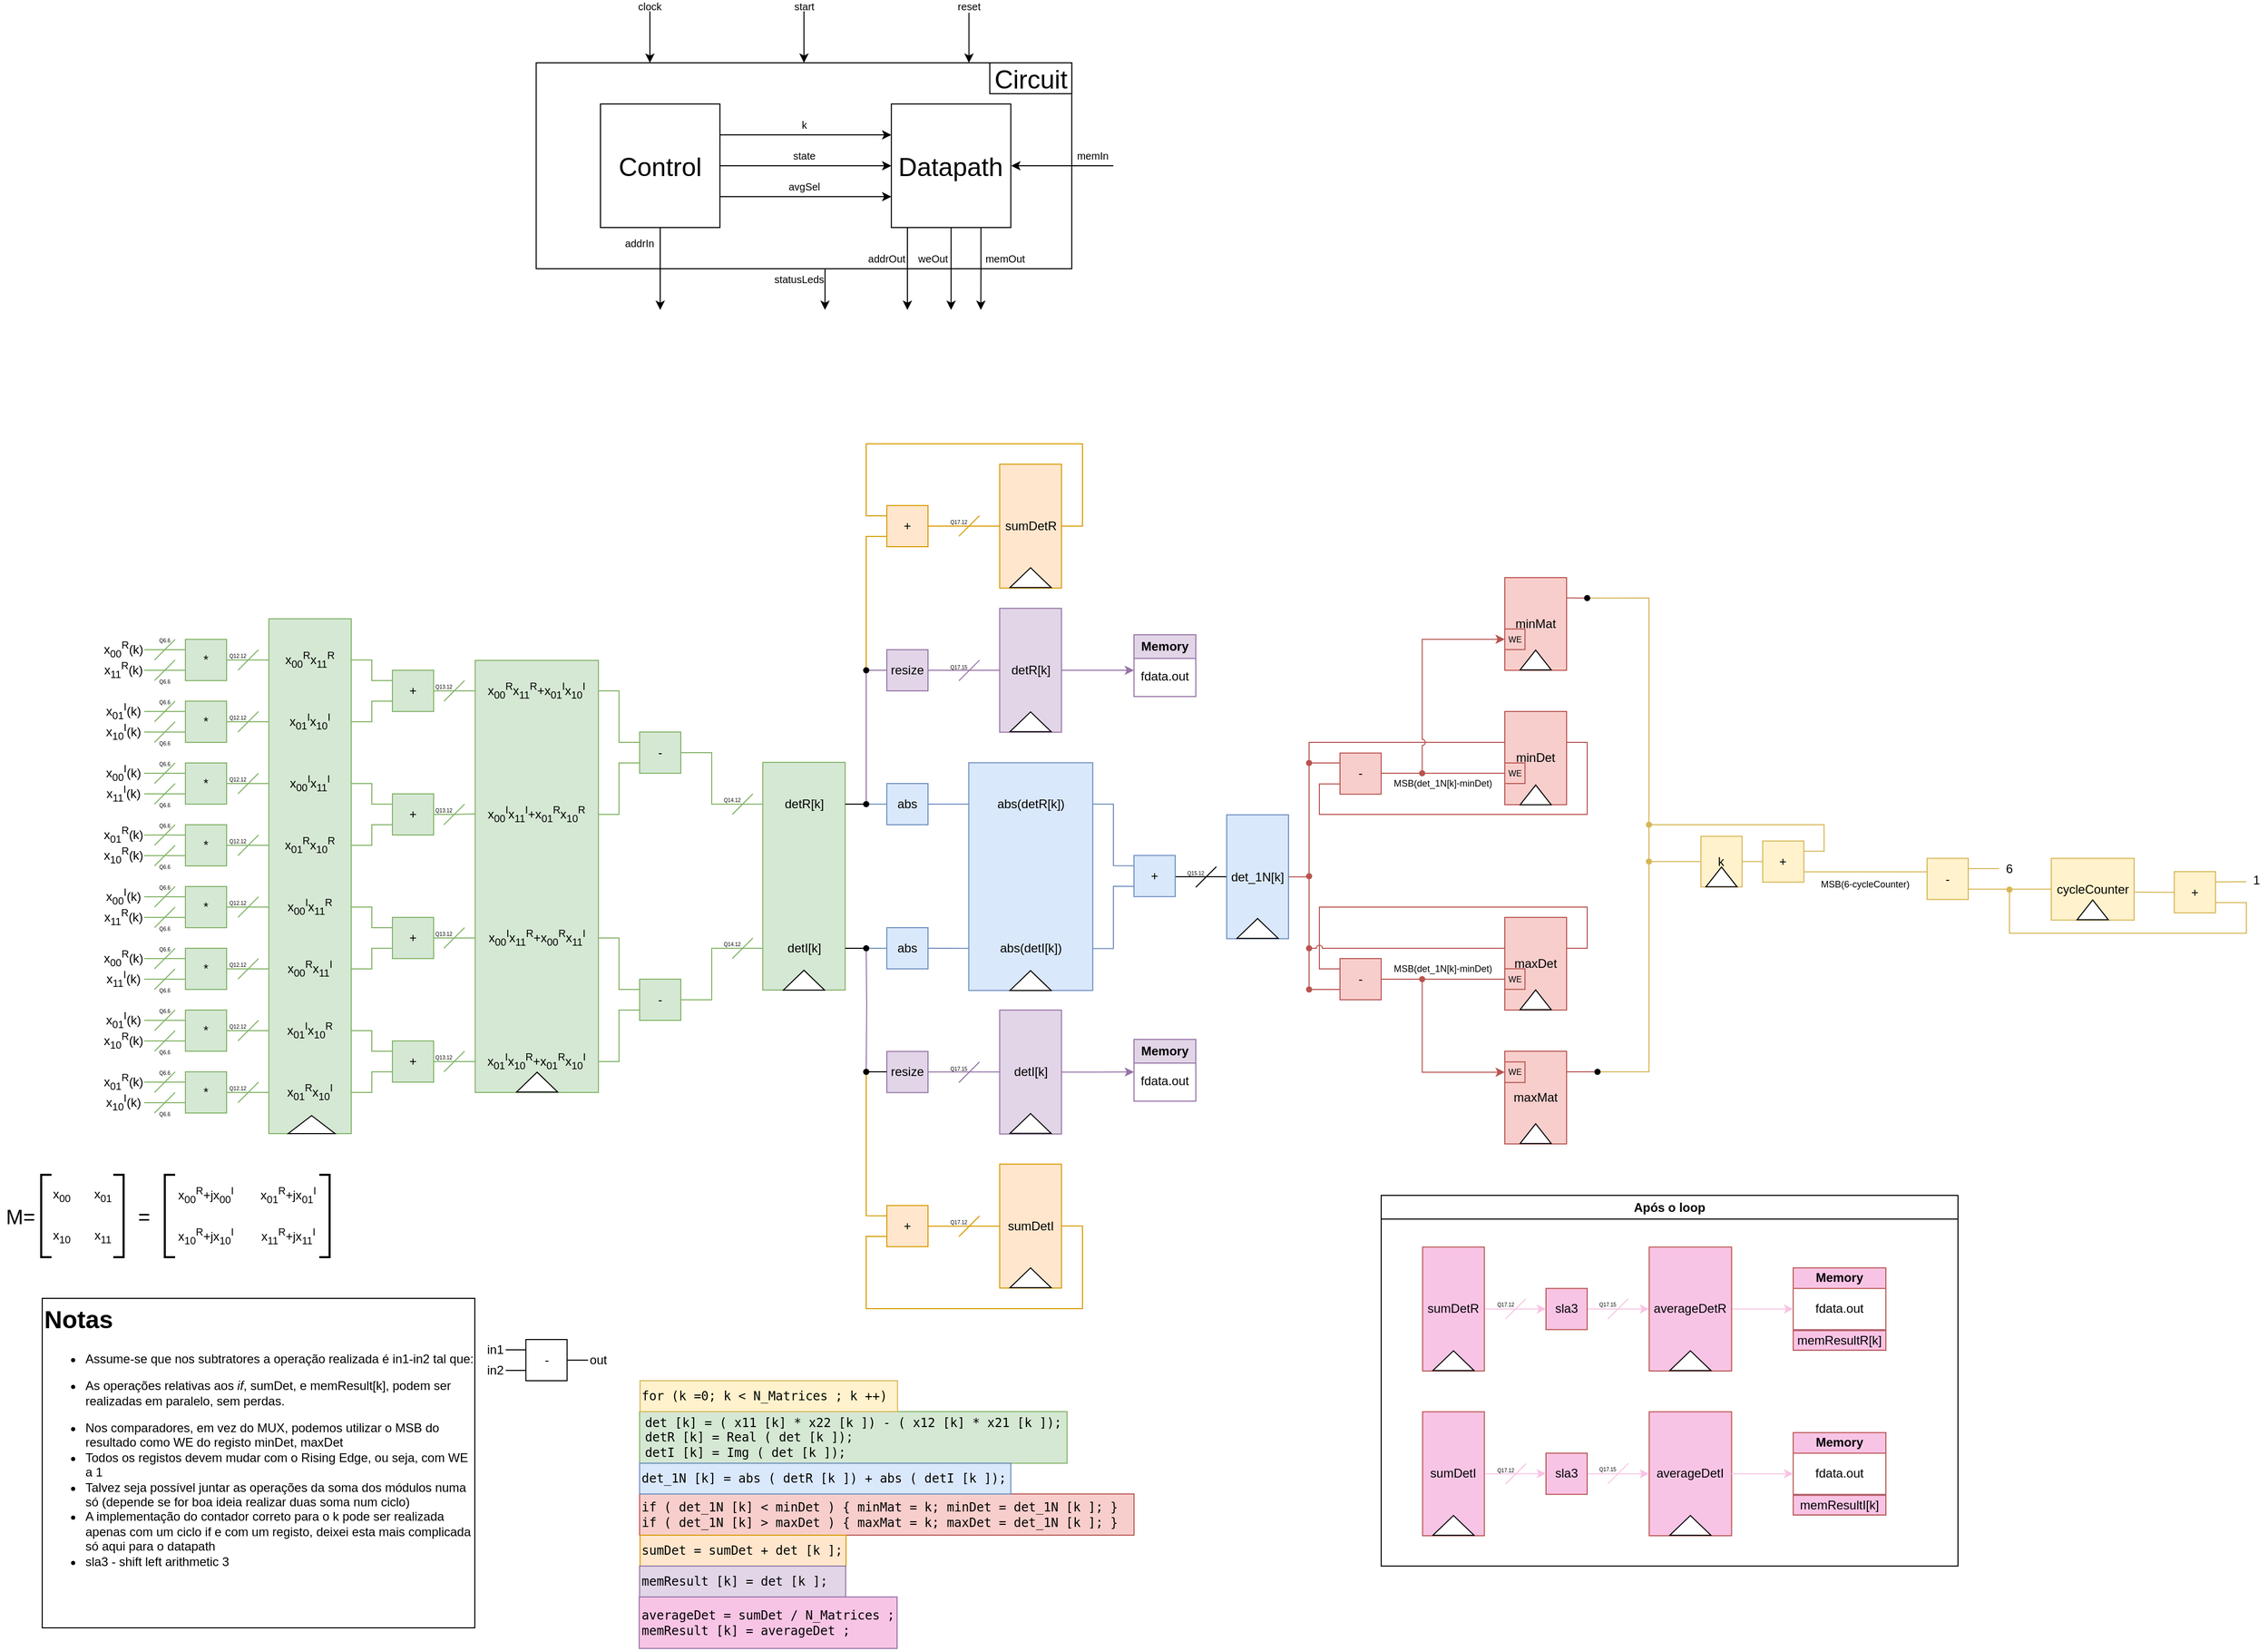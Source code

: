 <mxfile version="24.8.0">
  <diagram name="Page-1" id="VPvtaMNpJZhvRJrZJaOK">
    <mxGraphModel dx="1134" dy="1837" grid="1" gridSize="10" guides="1" tooltips="1" connect="1" arrows="1" fold="1" page="1" pageScale="1" pageWidth="850" pageHeight="1100" math="0" shadow="0">
      <root>
        <mxCell id="0" />
        <mxCell id="1" parent="0" />
        <mxCell id="rDomsemBt22BLF_l0Lk8-1" value="" style="rounded=0;whiteSpace=wrap;html=1;rotation=90;fillColor=#d5e8d4;strokeColor=#82b366;" parent="1" vertex="1">
          <mxGeometry x="110" y="270" width="500" height="80" as="geometry" />
        </mxCell>
        <mxCell id="rDomsemBt22BLF_l0Lk8-19" style="edgeStyle=orthogonalEdgeStyle;rounded=0;orthogonalLoop=1;jettySize=auto;html=1;endArrow=none;endFill=0;fillColor=#d5e8d4;strokeColor=#82b366;" parent="1" source="rDomsemBt22BLF_l0Lk8-2" edge="1">
          <mxGeometry relative="1" as="geometry">
            <mxPoint x="320" y="100" as="targetPoint" />
          </mxGeometry>
        </mxCell>
        <mxCell id="rDomsemBt22BLF_l0Lk8-2" value="*" style="rounded=0;whiteSpace=wrap;html=1;fillColor=#d5e8d4;strokeColor=#82b366;" parent="1" vertex="1">
          <mxGeometry x="239" y="80" width="40" height="40" as="geometry" />
        </mxCell>
        <mxCell id="rDomsemBt22BLF_l0Lk8-17" style="edgeStyle=orthogonalEdgeStyle;rounded=0;orthogonalLoop=1;jettySize=auto;html=1;endArrow=none;endFill=0;fillColor=#d5e8d4;strokeColor=#82b366;" parent="1" source="rDomsemBt22BLF_l0Lk8-3" edge="1">
          <mxGeometry relative="1" as="geometry">
            <mxPoint x="320" y="160" as="targetPoint" />
          </mxGeometry>
        </mxCell>
        <mxCell id="rDomsemBt22BLF_l0Lk8-3" value="*" style="rounded=0;whiteSpace=wrap;html=1;fillColor=#d5e8d4;strokeColor=#82b366;" parent="1" vertex="1">
          <mxGeometry x="239" y="140" width="40" height="40" as="geometry" />
        </mxCell>
        <mxCell id="rDomsemBt22BLF_l0Lk8-4" value="*" style="rounded=0;whiteSpace=wrap;html=1;fillColor=#d5e8d4;strokeColor=#82b366;" parent="1" vertex="1">
          <mxGeometry x="239" y="200" width="40" height="40" as="geometry" />
        </mxCell>
        <mxCell id="rDomsemBt22BLF_l0Lk8-15" style="edgeStyle=orthogonalEdgeStyle;rounded=0;orthogonalLoop=1;jettySize=auto;html=1;endArrow=none;endFill=0;fillColor=#d5e8d4;strokeColor=#82b366;" parent="1" source="rDomsemBt22BLF_l0Lk8-5" edge="1">
          <mxGeometry relative="1" as="geometry">
            <mxPoint x="320" y="280" as="targetPoint" />
          </mxGeometry>
        </mxCell>
        <mxCell id="rDomsemBt22BLF_l0Lk8-5" value="*" style="rounded=0;whiteSpace=wrap;html=1;fillColor=#d5e8d4;strokeColor=#82b366;" parent="1" vertex="1">
          <mxGeometry x="239" y="260" width="40" height="40" as="geometry" />
        </mxCell>
        <mxCell id="rDomsemBt22BLF_l0Lk8-14" style="edgeStyle=orthogonalEdgeStyle;rounded=0;orthogonalLoop=1;jettySize=auto;html=1;endArrow=none;endFill=0;fillColor=#d5e8d4;strokeColor=#82b366;" parent="1" source="rDomsemBt22BLF_l0Lk8-6" edge="1">
          <mxGeometry relative="1" as="geometry">
            <mxPoint x="320" y="340" as="targetPoint" />
          </mxGeometry>
        </mxCell>
        <mxCell id="rDomsemBt22BLF_l0Lk8-6" value="*" style="rounded=0;whiteSpace=wrap;html=1;fillColor=#d5e8d4;strokeColor=#82b366;" parent="1" vertex="1">
          <mxGeometry x="239" y="320" width="40" height="40" as="geometry" />
        </mxCell>
        <mxCell id="rDomsemBt22BLF_l0Lk8-13" style="edgeStyle=orthogonalEdgeStyle;rounded=0;orthogonalLoop=1;jettySize=auto;html=1;endArrow=none;endFill=0;fillColor=#d5e8d4;strokeColor=#82b366;" parent="1" source="rDomsemBt22BLF_l0Lk8-7" edge="1">
          <mxGeometry relative="1" as="geometry">
            <mxPoint x="320" y="400" as="targetPoint" />
          </mxGeometry>
        </mxCell>
        <mxCell id="rDomsemBt22BLF_l0Lk8-7" value="*" style="rounded=0;whiteSpace=wrap;html=1;fillColor=#d5e8d4;strokeColor=#82b366;" parent="1" vertex="1">
          <mxGeometry x="239" y="380" width="40" height="40" as="geometry" />
        </mxCell>
        <mxCell id="rDomsemBt22BLF_l0Lk8-12" style="edgeStyle=orthogonalEdgeStyle;rounded=0;orthogonalLoop=1;jettySize=auto;html=1;endArrow=none;endFill=0;fillColor=#d5e8d4;strokeColor=#82b366;" parent="1" source="rDomsemBt22BLF_l0Lk8-8" edge="1">
          <mxGeometry relative="1" as="geometry">
            <mxPoint x="320" y="460" as="targetPoint" />
          </mxGeometry>
        </mxCell>
        <mxCell id="rDomsemBt22BLF_l0Lk8-8" value="*" style="rounded=0;whiteSpace=wrap;html=1;fillColor=#d5e8d4;strokeColor=#82b366;" parent="1" vertex="1">
          <mxGeometry x="239" y="440" width="40" height="40" as="geometry" />
        </mxCell>
        <mxCell id="rDomsemBt22BLF_l0Lk8-11" style="edgeStyle=orthogonalEdgeStyle;rounded=0;orthogonalLoop=1;jettySize=auto;html=1;endArrow=none;endFill=0;fillColor=#d5e8d4;strokeColor=#82b366;" parent="1" source="rDomsemBt22BLF_l0Lk8-9" edge="1">
          <mxGeometry relative="1" as="geometry">
            <mxPoint x="320" y="520" as="targetPoint" />
          </mxGeometry>
        </mxCell>
        <mxCell id="rDomsemBt22BLF_l0Lk8-9" value="*" style="rounded=0;whiteSpace=wrap;html=1;fillColor=#d5e8d4;strokeColor=#82b366;" parent="1" vertex="1">
          <mxGeometry x="239" y="500" width="40" height="40" as="geometry" />
        </mxCell>
        <mxCell id="rDomsemBt22BLF_l0Lk8-10" value="" style="triangle;whiteSpace=wrap;html=1;rotation=-90;" parent="1" vertex="1">
          <mxGeometry x="352.81" y="528.45" width="17.5" height="45.62" as="geometry" />
        </mxCell>
        <mxCell id="rDomsemBt22BLF_l0Lk8-16" style="edgeStyle=orthogonalEdgeStyle;rounded=0;orthogonalLoop=1;jettySize=auto;html=1;endArrow=none;endFill=0;fillColor=#d5e8d4;strokeColor=#82b366;" parent="1" source="rDomsemBt22BLF_l0Lk8-4" edge="1">
          <mxGeometry relative="1" as="geometry">
            <mxPoint x="320" y="220" as="targetPoint" />
          </mxGeometry>
        </mxCell>
        <mxCell id="rDomsemBt22BLF_l0Lk8-41" style="edgeStyle=orthogonalEdgeStyle;rounded=0;orthogonalLoop=1;jettySize=auto;html=1;entryX=0;entryY=0.25;entryDx=0;entryDy=0;endArrow=none;endFill=0;fillColor=#d5e8d4;strokeColor=#82b366;" parent="1" source="rDomsemBt22BLF_l0Lk8-37" target="rDomsemBt22BLF_l0Lk8-2" edge="1">
          <mxGeometry relative="1" as="geometry" />
        </mxCell>
        <mxCell id="rDomsemBt22BLF_l0Lk8-37" value="x&lt;sub&gt;00&lt;/sub&gt;&lt;sup&gt;R&lt;/sup&gt;(k)" style="text;html=1;align=center;verticalAlign=middle;whiteSpace=wrap;rounded=0;" parent="1" vertex="1">
          <mxGeometry x="159" y="80" width="40" height="20" as="geometry" />
        </mxCell>
        <mxCell id="rDomsemBt22BLF_l0Lk8-43" style="edgeStyle=orthogonalEdgeStyle;rounded=0;orthogonalLoop=1;jettySize=auto;html=1;entryX=0;entryY=0.25;entryDx=0;entryDy=0;endArrow=none;endFill=0;fillColor=#d5e8d4;strokeColor=#82b366;" parent="1" source="rDomsemBt22BLF_l0Lk8-38" target="rDomsemBt22BLF_l0Lk8-3" edge="1">
          <mxGeometry relative="1" as="geometry" />
        </mxCell>
        <mxCell id="rDomsemBt22BLF_l0Lk8-38" value="x&lt;sub&gt;01&lt;/sub&gt;&lt;sup&gt;I&lt;/sup&gt;(k)" style="text;html=1;align=center;verticalAlign=middle;whiteSpace=wrap;rounded=0;" parent="1" vertex="1">
          <mxGeometry x="159" y="140" width="40" height="20" as="geometry" />
        </mxCell>
        <mxCell id="rDomsemBt22BLF_l0Lk8-42" style="edgeStyle=orthogonalEdgeStyle;rounded=0;orthogonalLoop=1;jettySize=auto;html=1;entryX=0;entryY=0.75;entryDx=0;entryDy=0;endArrow=none;endFill=0;fillColor=#d5e8d4;strokeColor=#82b366;" parent="1" source="rDomsemBt22BLF_l0Lk8-39" target="rDomsemBt22BLF_l0Lk8-2" edge="1">
          <mxGeometry relative="1" as="geometry" />
        </mxCell>
        <mxCell id="rDomsemBt22BLF_l0Lk8-39" value="x&lt;sub&gt;11&lt;/sub&gt;&lt;sup&gt;R&lt;/sup&gt;(k)" style="text;html=1;align=center;verticalAlign=middle;whiteSpace=wrap;rounded=0;" parent="1" vertex="1">
          <mxGeometry x="159" y="100" width="40" height="20" as="geometry" />
        </mxCell>
        <mxCell id="rDomsemBt22BLF_l0Lk8-44" style="edgeStyle=orthogonalEdgeStyle;rounded=0;orthogonalLoop=1;jettySize=auto;html=1;entryX=0;entryY=0.75;entryDx=0;entryDy=0;endArrow=none;endFill=0;fillColor=#d5e8d4;strokeColor=#82b366;" parent="1" source="rDomsemBt22BLF_l0Lk8-40" target="rDomsemBt22BLF_l0Lk8-3" edge="1">
          <mxGeometry relative="1" as="geometry" />
        </mxCell>
        <mxCell id="rDomsemBt22BLF_l0Lk8-40" value="x&lt;sub&gt;10&lt;/sub&gt;&lt;sup&gt;I&lt;/sup&gt;(k)" style="text;html=1;align=center;verticalAlign=middle;whiteSpace=wrap;rounded=0;" parent="1" vertex="1">
          <mxGeometry x="159" y="160" width="40" height="20" as="geometry" />
        </mxCell>
        <mxCell id="rDomsemBt22BLF_l0Lk8-57" style="edgeStyle=orthogonalEdgeStyle;rounded=0;orthogonalLoop=1;jettySize=auto;html=1;entryX=0;entryY=0.25;entryDx=0;entryDy=0;endArrow=none;endFill=0;fillColor=#d5e8d4;strokeColor=#82b366;" parent="1" source="rDomsemBt22BLF_l0Lk8-45" target="rDomsemBt22BLF_l0Lk8-4" edge="1">
          <mxGeometry relative="1" as="geometry" />
        </mxCell>
        <mxCell id="rDomsemBt22BLF_l0Lk8-45" value="x&lt;sub&gt;00&lt;/sub&gt;&lt;sup&gt;I&lt;/sup&gt;(k)" style="text;html=1;align=center;verticalAlign=middle;whiteSpace=wrap;rounded=0;" parent="1" vertex="1">
          <mxGeometry x="159" y="200" width="40" height="20" as="geometry" />
        </mxCell>
        <mxCell id="rDomsemBt22BLF_l0Lk8-58" style="edgeStyle=orthogonalEdgeStyle;rounded=0;orthogonalLoop=1;jettySize=auto;html=1;entryX=0;entryY=0.75;entryDx=0;entryDy=0;endArrow=none;endFill=0;fillColor=#d5e8d4;strokeColor=#82b366;" parent="1" source="rDomsemBt22BLF_l0Lk8-46" target="rDomsemBt22BLF_l0Lk8-4" edge="1">
          <mxGeometry relative="1" as="geometry" />
        </mxCell>
        <mxCell id="rDomsemBt22BLF_l0Lk8-46" value="x&lt;sub&gt;11&lt;/sub&gt;&lt;sup&gt;I&lt;/sup&gt;(k)" style="text;html=1;align=center;verticalAlign=middle;whiteSpace=wrap;rounded=0;" parent="1" vertex="1">
          <mxGeometry x="159" y="220" width="40" height="20" as="geometry" />
        </mxCell>
        <mxCell id="rDomsemBt22BLF_l0Lk8-59" style="edgeStyle=orthogonalEdgeStyle;rounded=0;orthogonalLoop=1;jettySize=auto;html=1;entryX=0;entryY=0.25;entryDx=0;entryDy=0;endArrow=none;endFill=0;fillColor=#d5e8d4;strokeColor=#82b366;" parent="1" source="rDomsemBt22BLF_l0Lk8-47" target="rDomsemBt22BLF_l0Lk8-5" edge="1">
          <mxGeometry relative="1" as="geometry" />
        </mxCell>
        <mxCell id="rDomsemBt22BLF_l0Lk8-47" value="x&lt;sub&gt;01&lt;/sub&gt;&lt;sup&gt;R&lt;/sup&gt;(k)" style="text;html=1;align=center;verticalAlign=middle;whiteSpace=wrap;rounded=0;" parent="1" vertex="1">
          <mxGeometry x="159" y="260" width="40" height="20" as="geometry" />
        </mxCell>
        <mxCell id="rDomsemBt22BLF_l0Lk8-60" style="edgeStyle=orthogonalEdgeStyle;rounded=0;orthogonalLoop=1;jettySize=auto;html=1;entryX=0;entryY=0.75;entryDx=0;entryDy=0;endArrow=none;endFill=0;fillColor=#d5e8d4;strokeColor=#82b366;" parent="1" source="rDomsemBt22BLF_l0Lk8-48" target="rDomsemBt22BLF_l0Lk8-5" edge="1">
          <mxGeometry relative="1" as="geometry" />
        </mxCell>
        <mxCell id="rDomsemBt22BLF_l0Lk8-48" value="x&lt;sub&gt;10&lt;/sub&gt;&lt;sup&gt;R&lt;/sup&gt;(k)" style="text;html=1;align=center;verticalAlign=middle;whiteSpace=wrap;rounded=0;" parent="1" vertex="1">
          <mxGeometry x="159" y="280" width="40" height="20" as="geometry" />
        </mxCell>
        <mxCell id="rDomsemBt22BLF_l0Lk8-61" style="edgeStyle=orthogonalEdgeStyle;rounded=0;orthogonalLoop=1;jettySize=auto;html=1;entryX=0;entryY=0.25;entryDx=0;entryDy=0;endArrow=none;endFill=0;fillColor=#d5e8d4;strokeColor=#82b366;" parent="1" source="rDomsemBt22BLF_l0Lk8-49" target="rDomsemBt22BLF_l0Lk8-6" edge="1">
          <mxGeometry relative="1" as="geometry" />
        </mxCell>
        <mxCell id="rDomsemBt22BLF_l0Lk8-49" value="x&lt;sub&gt;00&lt;/sub&gt;&lt;sup&gt;I&lt;/sup&gt;(k)" style="text;html=1;align=center;verticalAlign=middle;whiteSpace=wrap;rounded=0;" parent="1" vertex="1">
          <mxGeometry x="159" y="320" width="40" height="20" as="geometry" />
        </mxCell>
        <mxCell id="rDomsemBt22BLF_l0Lk8-63" style="edgeStyle=orthogonalEdgeStyle;rounded=0;orthogonalLoop=1;jettySize=auto;html=1;entryX=0;entryY=0.25;entryDx=0;entryDy=0;endArrow=none;endFill=0;fillColor=#d5e8d4;strokeColor=#82b366;" parent="1" source="rDomsemBt22BLF_l0Lk8-50" target="rDomsemBt22BLF_l0Lk8-7" edge="1">
          <mxGeometry relative="1" as="geometry" />
        </mxCell>
        <mxCell id="rDomsemBt22BLF_l0Lk8-50" value="x&lt;sub&gt;00&lt;/sub&gt;&lt;sup&gt;R&lt;/sup&gt;(k)" style="text;html=1;align=center;verticalAlign=middle;whiteSpace=wrap;rounded=0;" parent="1" vertex="1">
          <mxGeometry x="159" y="380" width="40" height="20" as="geometry" />
        </mxCell>
        <mxCell id="rDomsemBt22BLF_l0Lk8-62" style="edgeStyle=orthogonalEdgeStyle;rounded=0;orthogonalLoop=1;jettySize=auto;html=1;entryX=0;entryY=0.75;entryDx=0;entryDy=0;endArrow=none;endFill=0;fillColor=#d5e8d4;strokeColor=#82b366;" parent="1" source="rDomsemBt22BLF_l0Lk8-51" target="rDomsemBt22BLF_l0Lk8-6" edge="1">
          <mxGeometry relative="1" as="geometry" />
        </mxCell>
        <mxCell id="rDomsemBt22BLF_l0Lk8-51" value="x&lt;sub&gt;11&lt;/sub&gt;&lt;sup&gt;R&lt;/sup&gt;(k)" style="text;html=1;align=center;verticalAlign=middle;whiteSpace=wrap;rounded=0;" parent="1" vertex="1">
          <mxGeometry x="159" y="340" width="40" height="20" as="geometry" />
        </mxCell>
        <mxCell id="rDomsemBt22BLF_l0Lk8-64" style="edgeStyle=orthogonalEdgeStyle;rounded=0;orthogonalLoop=1;jettySize=auto;html=1;entryX=0;entryY=0.75;entryDx=0;entryDy=0;endArrow=none;endFill=0;fillColor=#d5e8d4;strokeColor=#82b366;" parent="1" source="rDomsemBt22BLF_l0Lk8-52" target="rDomsemBt22BLF_l0Lk8-7" edge="1">
          <mxGeometry relative="1" as="geometry" />
        </mxCell>
        <mxCell id="rDomsemBt22BLF_l0Lk8-52" value="x&lt;sub&gt;11&lt;/sub&gt;&lt;sup&gt;I&lt;/sup&gt;(k)" style="text;html=1;align=center;verticalAlign=middle;whiteSpace=wrap;rounded=0;" parent="1" vertex="1">
          <mxGeometry x="159" y="400" width="40" height="20" as="geometry" />
        </mxCell>
        <mxCell id="rDomsemBt22BLF_l0Lk8-66" style="edgeStyle=orthogonalEdgeStyle;rounded=0;orthogonalLoop=1;jettySize=auto;html=1;entryX=0;entryY=0.25;entryDx=0;entryDy=0;endArrow=none;endFill=0;fillColor=#d5e8d4;strokeColor=#82b366;" parent="1" source="rDomsemBt22BLF_l0Lk8-53" target="rDomsemBt22BLF_l0Lk8-8" edge="1">
          <mxGeometry relative="1" as="geometry" />
        </mxCell>
        <mxCell id="rDomsemBt22BLF_l0Lk8-53" value="x&lt;sub&gt;01&lt;/sub&gt;&lt;sup&gt;I&lt;/sup&gt;(k)" style="text;html=1;align=center;verticalAlign=middle;whiteSpace=wrap;rounded=0;" parent="1" vertex="1">
          <mxGeometry x="159" y="440" width="40" height="20" as="geometry" />
        </mxCell>
        <mxCell id="rDomsemBt22BLF_l0Lk8-67" style="edgeStyle=orthogonalEdgeStyle;rounded=0;orthogonalLoop=1;jettySize=auto;html=1;entryX=0;entryY=0.75;entryDx=0;entryDy=0;endArrow=none;endFill=0;fillColor=#d5e8d4;strokeColor=#82b366;" parent="1" source="rDomsemBt22BLF_l0Lk8-54" target="rDomsemBt22BLF_l0Lk8-8" edge="1">
          <mxGeometry relative="1" as="geometry" />
        </mxCell>
        <mxCell id="rDomsemBt22BLF_l0Lk8-54" value="x&lt;sub&gt;10&lt;/sub&gt;&lt;sup&gt;R&lt;/sup&gt;(k)" style="text;html=1;align=center;verticalAlign=middle;whiteSpace=wrap;rounded=0;" parent="1" vertex="1">
          <mxGeometry x="159" y="460" width="40" height="20" as="geometry" />
        </mxCell>
        <mxCell id="rDomsemBt22BLF_l0Lk8-68" style="edgeStyle=orthogonalEdgeStyle;rounded=0;orthogonalLoop=1;jettySize=auto;html=1;entryX=0;entryY=0.25;entryDx=0;entryDy=0;endArrow=none;endFill=0;fillColor=#d5e8d4;strokeColor=#82b366;" parent="1" source="rDomsemBt22BLF_l0Lk8-55" target="rDomsemBt22BLF_l0Lk8-9" edge="1">
          <mxGeometry relative="1" as="geometry" />
        </mxCell>
        <mxCell id="rDomsemBt22BLF_l0Lk8-55" value="x&lt;sub&gt;01&lt;/sub&gt;&lt;sup&gt;R&lt;/sup&gt;(k)" style="text;html=1;align=center;verticalAlign=middle;whiteSpace=wrap;rounded=0;" parent="1" vertex="1">
          <mxGeometry x="159" y="500" width="40" height="20" as="geometry" />
        </mxCell>
        <mxCell id="rDomsemBt22BLF_l0Lk8-69" style="edgeStyle=orthogonalEdgeStyle;rounded=0;orthogonalLoop=1;jettySize=auto;html=1;entryX=0;entryY=0.75;entryDx=0;entryDy=0;endArrow=none;endFill=0;fillColor=#d5e8d4;strokeColor=#82b366;" parent="1" source="rDomsemBt22BLF_l0Lk8-56" target="rDomsemBt22BLF_l0Lk8-9" edge="1">
          <mxGeometry relative="1" as="geometry" />
        </mxCell>
        <mxCell id="rDomsemBt22BLF_l0Lk8-56" value="x&lt;sub&gt;10&lt;/sub&gt;&lt;sup&gt;I&lt;/sup&gt;(k)" style="text;html=1;align=center;verticalAlign=middle;whiteSpace=wrap;rounded=0;" parent="1" vertex="1">
          <mxGeometry x="159" y="520" width="40" height="20" as="geometry" />
        </mxCell>
        <mxCell id="rDomsemBt22BLF_l0Lk8-73" value="" style="endArrow=none;html=1;rounded=0;fillColor=#d5e8d4;strokeColor=#82b366;" parent="1" edge="1">
          <mxGeometry width="50" height="50" relative="1" as="geometry">
            <mxPoint x="209" y="100" as="sourcePoint" />
            <mxPoint x="229" y="80" as="targetPoint" />
          </mxGeometry>
        </mxCell>
        <mxCell id="rDomsemBt22BLF_l0Lk8-74" value="" style="endArrow=none;html=1;rounded=0;fillColor=#d5e8d4;strokeColor=#82b366;" parent="1" edge="1">
          <mxGeometry width="50" height="50" relative="1" as="geometry">
            <mxPoint x="209" y="120" as="sourcePoint" />
            <mxPoint x="229" y="100" as="targetPoint" />
          </mxGeometry>
        </mxCell>
        <mxCell id="rDomsemBt22BLF_l0Lk8-77" value="Q6.6" style="text;html=1;align=center;verticalAlign=middle;whiteSpace=wrap;rounded=0;fontSize=5;" parent="1" vertex="1">
          <mxGeometry x="209" y="70" width="20" height="20" as="geometry" />
        </mxCell>
        <mxCell id="rDomsemBt22BLF_l0Lk8-78" value="Q6.6" style="text;html=1;align=center;verticalAlign=middle;whiteSpace=wrap;rounded=0;fontSize=5;" parent="1" vertex="1">
          <mxGeometry x="209" y="110" width="20" height="20" as="geometry" />
        </mxCell>
        <mxCell id="rDomsemBt22BLF_l0Lk8-79" value="" style="endArrow=none;html=1;rounded=0;fillColor=#d5e8d4;strokeColor=#82b366;" parent="1" edge="1">
          <mxGeometry width="50" height="50" relative="1" as="geometry">
            <mxPoint x="209" y="160" as="sourcePoint" />
            <mxPoint x="229" y="140" as="targetPoint" />
          </mxGeometry>
        </mxCell>
        <mxCell id="rDomsemBt22BLF_l0Lk8-80" value="" style="endArrow=none;html=1;rounded=0;fillColor=#d5e8d4;strokeColor=#82b366;" parent="1" edge="1">
          <mxGeometry width="50" height="50" relative="1" as="geometry">
            <mxPoint x="209" y="180" as="sourcePoint" />
            <mxPoint x="229" y="160" as="targetPoint" />
          </mxGeometry>
        </mxCell>
        <mxCell id="rDomsemBt22BLF_l0Lk8-81" value="Q6.6" style="text;html=1;align=center;verticalAlign=middle;whiteSpace=wrap;rounded=0;fontSize=5;" parent="1" vertex="1">
          <mxGeometry x="209" y="130" width="20" height="20" as="geometry" />
        </mxCell>
        <mxCell id="rDomsemBt22BLF_l0Lk8-82" value="Q6.6" style="text;html=1;align=center;verticalAlign=middle;whiteSpace=wrap;rounded=0;fontSize=5;" parent="1" vertex="1">
          <mxGeometry x="209" y="170" width="20" height="20" as="geometry" />
        </mxCell>
        <mxCell id="rDomsemBt22BLF_l0Lk8-83" value="" style="endArrow=none;html=1;rounded=0;fillColor=#d5e8d4;strokeColor=#82b366;" parent="1" edge="1">
          <mxGeometry width="50" height="50" relative="1" as="geometry">
            <mxPoint x="209" y="220" as="sourcePoint" />
            <mxPoint x="229" y="200" as="targetPoint" />
          </mxGeometry>
        </mxCell>
        <mxCell id="rDomsemBt22BLF_l0Lk8-84" value="" style="endArrow=none;html=1;rounded=0;fillColor=#d5e8d4;strokeColor=#82b366;" parent="1" edge="1">
          <mxGeometry width="50" height="50" relative="1" as="geometry">
            <mxPoint x="209" y="240" as="sourcePoint" />
            <mxPoint x="229" y="220" as="targetPoint" />
          </mxGeometry>
        </mxCell>
        <mxCell id="rDomsemBt22BLF_l0Lk8-85" value="Q6.6" style="text;html=1;align=center;verticalAlign=middle;whiteSpace=wrap;rounded=0;fontSize=5;" parent="1" vertex="1">
          <mxGeometry x="209" y="190" width="20" height="20" as="geometry" />
        </mxCell>
        <mxCell id="rDomsemBt22BLF_l0Lk8-86" value="Q6.6" style="text;html=1;align=center;verticalAlign=middle;whiteSpace=wrap;rounded=0;fontSize=5;" parent="1" vertex="1">
          <mxGeometry x="209" y="230" width="20" height="20" as="geometry" />
        </mxCell>
        <mxCell id="rDomsemBt22BLF_l0Lk8-87" value="" style="endArrow=none;html=1;rounded=0;fillColor=#d5e8d4;strokeColor=#82b366;" parent="1" edge="1">
          <mxGeometry width="50" height="50" relative="1" as="geometry">
            <mxPoint x="209" y="280" as="sourcePoint" />
            <mxPoint x="229" y="260" as="targetPoint" />
          </mxGeometry>
        </mxCell>
        <mxCell id="rDomsemBt22BLF_l0Lk8-88" value="" style="endArrow=none;html=1;rounded=0;fillColor=#d5e8d4;strokeColor=#82b366;" parent="1" edge="1">
          <mxGeometry width="50" height="50" relative="1" as="geometry">
            <mxPoint x="209" y="300" as="sourcePoint" />
            <mxPoint x="229" y="280" as="targetPoint" />
          </mxGeometry>
        </mxCell>
        <mxCell id="rDomsemBt22BLF_l0Lk8-89" value="Q6.6" style="text;html=1;align=center;verticalAlign=middle;whiteSpace=wrap;rounded=0;fontSize=5;" parent="1" vertex="1">
          <mxGeometry x="209" y="250" width="20" height="20" as="geometry" />
        </mxCell>
        <mxCell id="rDomsemBt22BLF_l0Lk8-90" value="Q6.6" style="text;html=1;align=center;verticalAlign=middle;whiteSpace=wrap;rounded=0;fontSize=5;" parent="1" vertex="1">
          <mxGeometry x="209" y="290" width="20" height="20" as="geometry" />
        </mxCell>
        <mxCell id="rDomsemBt22BLF_l0Lk8-91" value="" style="endArrow=none;html=1;rounded=0;fillColor=#d5e8d4;strokeColor=#82b366;" parent="1" edge="1">
          <mxGeometry width="50" height="50" relative="1" as="geometry">
            <mxPoint x="209" y="340" as="sourcePoint" />
            <mxPoint x="229" y="320" as="targetPoint" />
          </mxGeometry>
        </mxCell>
        <mxCell id="rDomsemBt22BLF_l0Lk8-92" value="" style="endArrow=none;html=1;rounded=0;fillColor=#d5e8d4;strokeColor=#82b366;" parent="1" edge="1">
          <mxGeometry width="50" height="50" relative="1" as="geometry">
            <mxPoint x="209" y="360" as="sourcePoint" />
            <mxPoint x="229" y="340" as="targetPoint" />
          </mxGeometry>
        </mxCell>
        <mxCell id="rDomsemBt22BLF_l0Lk8-93" value="Q6.6" style="text;html=1;align=center;verticalAlign=middle;whiteSpace=wrap;rounded=0;fontSize=5;" parent="1" vertex="1">
          <mxGeometry x="209" y="310" width="20" height="20" as="geometry" />
        </mxCell>
        <mxCell id="rDomsemBt22BLF_l0Lk8-94" value="Q6.6" style="text;html=1;align=center;verticalAlign=middle;whiteSpace=wrap;rounded=0;fontSize=5;" parent="1" vertex="1">
          <mxGeometry x="209" y="350" width="20" height="20" as="geometry" />
        </mxCell>
        <mxCell id="rDomsemBt22BLF_l0Lk8-95" value="" style="endArrow=none;html=1;rounded=0;fillColor=#d5e8d4;strokeColor=#82b366;" parent="1" edge="1">
          <mxGeometry width="50" height="50" relative="1" as="geometry">
            <mxPoint x="209" y="400" as="sourcePoint" />
            <mxPoint x="229" y="380" as="targetPoint" />
          </mxGeometry>
        </mxCell>
        <mxCell id="rDomsemBt22BLF_l0Lk8-96" value="" style="endArrow=none;html=1;rounded=0;fillColor=#d5e8d4;strokeColor=#82b366;" parent="1" edge="1">
          <mxGeometry width="50" height="50" relative="1" as="geometry">
            <mxPoint x="209" y="420" as="sourcePoint" />
            <mxPoint x="229" y="400" as="targetPoint" />
          </mxGeometry>
        </mxCell>
        <mxCell id="rDomsemBt22BLF_l0Lk8-97" value="Q6.6" style="text;html=1;align=center;verticalAlign=middle;whiteSpace=wrap;rounded=0;fontSize=5;" parent="1" vertex="1">
          <mxGeometry x="209" y="370" width="20" height="20" as="geometry" />
        </mxCell>
        <mxCell id="rDomsemBt22BLF_l0Lk8-98" value="Q6.6" style="text;html=1;align=center;verticalAlign=middle;whiteSpace=wrap;rounded=0;fontSize=5;" parent="1" vertex="1">
          <mxGeometry x="209" y="410" width="20" height="20" as="geometry" />
        </mxCell>
        <mxCell id="rDomsemBt22BLF_l0Lk8-99" value="" style="endArrow=none;html=1;rounded=0;fillColor=#d5e8d4;strokeColor=#82b366;" parent="1" edge="1">
          <mxGeometry width="50" height="50" relative="1" as="geometry">
            <mxPoint x="209" y="460" as="sourcePoint" />
            <mxPoint x="229" y="440" as="targetPoint" />
          </mxGeometry>
        </mxCell>
        <mxCell id="rDomsemBt22BLF_l0Lk8-100" value="" style="endArrow=none;html=1;rounded=0;fillColor=#d5e8d4;strokeColor=#82b366;" parent="1" edge="1">
          <mxGeometry width="50" height="50" relative="1" as="geometry">
            <mxPoint x="209" y="480" as="sourcePoint" />
            <mxPoint x="229" y="460" as="targetPoint" />
          </mxGeometry>
        </mxCell>
        <mxCell id="rDomsemBt22BLF_l0Lk8-101" value="Q6.6" style="text;html=1;align=center;verticalAlign=middle;whiteSpace=wrap;rounded=0;fontSize=5;" parent="1" vertex="1">
          <mxGeometry x="209" y="430" width="20" height="20" as="geometry" />
        </mxCell>
        <mxCell id="rDomsemBt22BLF_l0Lk8-102" value="Q6.6" style="text;html=1;align=center;verticalAlign=middle;whiteSpace=wrap;rounded=0;fontSize=5;" parent="1" vertex="1">
          <mxGeometry x="209" y="470" width="20" height="20" as="geometry" />
        </mxCell>
        <mxCell id="rDomsemBt22BLF_l0Lk8-103" value="" style="endArrow=none;html=1;rounded=0;fillColor=#d5e8d4;strokeColor=#82b366;" parent="1" edge="1">
          <mxGeometry width="50" height="50" relative="1" as="geometry">
            <mxPoint x="209" y="520" as="sourcePoint" />
            <mxPoint x="229" y="500" as="targetPoint" />
          </mxGeometry>
        </mxCell>
        <mxCell id="rDomsemBt22BLF_l0Lk8-104" value="" style="endArrow=none;html=1;rounded=0;fillColor=#d5e8d4;strokeColor=#82b366;" parent="1" edge="1">
          <mxGeometry width="50" height="50" relative="1" as="geometry">
            <mxPoint x="209" y="540" as="sourcePoint" />
            <mxPoint x="229" y="520" as="targetPoint" />
          </mxGeometry>
        </mxCell>
        <mxCell id="rDomsemBt22BLF_l0Lk8-105" value="Q6.6" style="text;html=1;align=center;verticalAlign=middle;whiteSpace=wrap;rounded=0;fontSize=5;" parent="1" vertex="1">
          <mxGeometry x="209" y="490" width="20" height="20" as="geometry" />
        </mxCell>
        <mxCell id="rDomsemBt22BLF_l0Lk8-106" value="Q6.6" style="text;html=1;align=center;verticalAlign=middle;whiteSpace=wrap;rounded=0;fontSize=5;" parent="1" vertex="1">
          <mxGeometry x="209" y="530" width="20" height="20" as="geometry" />
        </mxCell>
        <mxCell id="rDomsemBt22BLF_l0Lk8-107" value="" style="endArrow=none;html=1;rounded=0;fillColor=#d5e8d4;strokeColor=#82b366;" parent="1" edge="1">
          <mxGeometry width="50" height="50" relative="1" as="geometry">
            <mxPoint x="290" y="110" as="sourcePoint" />
            <mxPoint x="310" y="90" as="targetPoint" />
          </mxGeometry>
        </mxCell>
        <mxCell id="rDomsemBt22BLF_l0Lk8-108" value="Q12.12" style="text;html=1;align=center;verticalAlign=middle;whiteSpace=wrap;rounded=0;fontSize=5;" parent="1" vertex="1">
          <mxGeometry x="280" y="90" width="20" height="10" as="geometry" />
        </mxCell>
        <mxCell id="rDomsemBt22BLF_l0Lk8-110" value="" style="endArrow=none;html=1;rounded=0;fillColor=#d5e8d4;strokeColor=#82b366;" parent="1" edge="1">
          <mxGeometry width="50" height="50" relative="1" as="geometry">
            <mxPoint x="290" y="170" as="sourcePoint" />
            <mxPoint x="310" y="150" as="targetPoint" />
          </mxGeometry>
        </mxCell>
        <mxCell id="rDomsemBt22BLF_l0Lk8-111" value="Q12.12" style="text;html=1;align=center;verticalAlign=middle;whiteSpace=wrap;rounded=0;fontSize=5;" parent="1" vertex="1">
          <mxGeometry x="280" y="150" width="20" height="10" as="geometry" />
        </mxCell>
        <mxCell id="rDomsemBt22BLF_l0Lk8-112" value="" style="endArrow=none;html=1;rounded=0;fillColor=#d5e8d4;strokeColor=#82b366;" parent="1" edge="1">
          <mxGeometry width="50" height="50" relative="1" as="geometry">
            <mxPoint x="290" y="230" as="sourcePoint" />
            <mxPoint x="310" y="210" as="targetPoint" />
          </mxGeometry>
        </mxCell>
        <mxCell id="rDomsemBt22BLF_l0Lk8-113" value="Q12.12" style="text;html=1;align=center;verticalAlign=middle;whiteSpace=wrap;rounded=0;fontSize=5;" parent="1" vertex="1">
          <mxGeometry x="280" y="210" width="20" height="10" as="geometry" />
        </mxCell>
        <mxCell id="rDomsemBt22BLF_l0Lk8-114" value="" style="endArrow=none;html=1;rounded=0;fillColor=#d5e8d4;strokeColor=#82b366;" parent="1" edge="1">
          <mxGeometry width="50" height="50" relative="1" as="geometry">
            <mxPoint x="290" y="290" as="sourcePoint" />
            <mxPoint x="310" y="270" as="targetPoint" />
          </mxGeometry>
        </mxCell>
        <mxCell id="rDomsemBt22BLF_l0Lk8-115" value="Q12.12" style="text;html=1;align=center;verticalAlign=middle;whiteSpace=wrap;rounded=0;fontSize=5;" parent="1" vertex="1">
          <mxGeometry x="280" y="270" width="20" height="10" as="geometry" />
        </mxCell>
        <mxCell id="rDomsemBt22BLF_l0Lk8-116" value="" style="endArrow=none;html=1;rounded=0;fillColor=#d5e8d4;strokeColor=#82b366;" parent="1" edge="1">
          <mxGeometry width="50" height="50" relative="1" as="geometry">
            <mxPoint x="290" y="350" as="sourcePoint" />
            <mxPoint x="310" y="330" as="targetPoint" />
          </mxGeometry>
        </mxCell>
        <mxCell id="rDomsemBt22BLF_l0Lk8-117" value="Q12.12" style="text;html=1;align=center;verticalAlign=middle;whiteSpace=wrap;rounded=0;fontSize=5;" parent="1" vertex="1">
          <mxGeometry x="280" y="330" width="20" height="10" as="geometry" />
        </mxCell>
        <mxCell id="rDomsemBt22BLF_l0Lk8-118" value="" style="endArrow=none;html=1;rounded=0;fillColor=#d5e8d4;strokeColor=#82b366;" parent="1" edge="1">
          <mxGeometry width="50" height="50" relative="1" as="geometry">
            <mxPoint x="290" y="410" as="sourcePoint" />
            <mxPoint x="310" y="390" as="targetPoint" />
          </mxGeometry>
        </mxCell>
        <mxCell id="rDomsemBt22BLF_l0Lk8-119" value="Q12.12" style="text;html=1;align=center;verticalAlign=middle;whiteSpace=wrap;rounded=0;fontSize=5;" parent="1" vertex="1">
          <mxGeometry x="280" y="390" width="20" height="10" as="geometry" />
        </mxCell>
        <mxCell id="rDomsemBt22BLF_l0Lk8-120" value="" style="endArrow=none;html=1;rounded=0;fillColor=#d5e8d4;strokeColor=#82b366;" parent="1" edge="1">
          <mxGeometry width="50" height="50" relative="1" as="geometry">
            <mxPoint x="290" y="470" as="sourcePoint" />
            <mxPoint x="310" y="450" as="targetPoint" />
          </mxGeometry>
        </mxCell>
        <mxCell id="rDomsemBt22BLF_l0Lk8-121" value="Q12.12" style="text;html=1;align=center;verticalAlign=middle;whiteSpace=wrap;rounded=0;fontSize=5;" parent="1" vertex="1">
          <mxGeometry x="280" y="450" width="20" height="10" as="geometry" />
        </mxCell>
        <mxCell id="rDomsemBt22BLF_l0Lk8-122" value="" style="endArrow=none;html=1;rounded=0;fillColor=#d5e8d4;strokeColor=#82b366;" parent="1" edge="1">
          <mxGeometry width="50" height="50" relative="1" as="geometry">
            <mxPoint x="290" y="530" as="sourcePoint" />
            <mxPoint x="310" y="510" as="targetPoint" />
          </mxGeometry>
        </mxCell>
        <mxCell id="rDomsemBt22BLF_l0Lk8-123" value="Q12.12" style="text;html=1;align=center;verticalAlign=middle;whiteSpace=wrap;rounded=0;fontSize=5;" parent="1" vertex="1">
          <mxGeometry x="280" y="510" width="20" height="10" as="geometry" />
        </mxCell>
        <mxCell id="rDomsemBt22BLF_l0Lk8-146" style="edgeStyle=orthogonalEdgeStyle;rounded=0;orthogonalLoop=1;jettySize=auto;html=1;entryX=0;entryY=0.25;entryDx=0;entryDy=0;endArrow=none;endFill=0;fillColor=#d5e8d4;strokeColor=#82b366;" parent="1" source="rDomsemBt22BLF_l0Lk8-125" target="rDomsemBt22BLF_l0Lk8-135" edge="1">
          <mxGeometry relative="1" as="geometry" />
        </mxCell>
        <mxCell id="rDomsemBt22BLF_l0Lk8-125" value="x&lt;sub&gt;00&lt;/sub&gt;&lt;sup&gt;R&lt;/sup&gt;x&lt;sub&gt;11&lt;/sub&gt;&lt;sup&gt;R&lt;/sup&gt;" style="text;html=1;align=center;verticalAlign=middle;whiteSpace=wrap;rounded=0;" parent="1" vertex="1">
          <mxGeometry x="320" y="90" width="80" height="20" as="geometry" />
        </mxCell>
        <mxCell id="rDomsemBt22BLF_l0Lk8-147" style="edgeStyle=orthogonalEdgeStyle;rounded=0;orthogonalLoop=1;jettySize=auto;html=1;entryX=0;entryY=0.75;entryDx=0;entryDy=0;endArrow=none;endFill=0;fillColor=#d5e8d4;strokeColor=#82b366;" parent="1" source="rDomsemBt22BLF_l0Lk8-127" target="rDomsemBt22BLF_l0Lk8-135" edge="1">
          <mxGeometry relative="1" as="geometry" />
        </mxCell>
        <mxCell id="rDomsemBt22BLF_l0Lk8-127" value="x&lt;sub&gt;01&lt;/sub&gt;&lt;sup&gt;I&lt;/sup&gt;x&lt;sub&gt;10&lt;/sub&gt;&lt;sup&gt;I&lt;/sup&gt;" style="text;html=1;align=center;verticalAlign=middle;whiteSpace=wrap;rounded=0;" parent="1" vertex="1">
          <mxGeometry x="320" y="150" width="80" height="20" as="geometry" />
        </mxCell>
        <mxCell id="rDomsemBt22BLF_l0Lk8-148" style="edgeStyle=orthogonalEdgeStyle;rounded=0;orthogonalLoop=1;jettySize=auto;html=1;entryX=0;entryY=0.25;entryDx=0;entryDy=0;endArrow=none;endFill=0;fillColor=#d5e8d4;strokeColor=#82b366;" parent="1" source="rDomsemBt22BLF_l0Lk8-128" target="rDomsemBt22BLF_l0Lk8-136" edge="1">
          <mxGeometry relative="1" as="geometry" />
        </mxCell>
        <mxCell id="rDomsemBt22BLF_l0Lk8-128" value="x&lt;sub&gt;00&lt;/sub&gt;&lt;sup&gt;I&lt;/sup&gt;x&lt;sub&gt;11&lt;/sub&gt;&lt;sup&gt;I&lt;/sup&gt;" style="text;html=1;align=center;verticalAlign=middle;whiteSpace=wrap;rounded=0;" parent="1" vertex="1">
          <mxGeometry x="320" y="210" width="80" height="20" as="geometry" />
        </mxCell>
        <mxCell id="rDomsemBt22BLF_l0Lk8-149" style="edgeStyle=orthogonalEdgeStyle;rounded=0;orthogonalLoop=1;jettySize=auto;html=1;entryX=0;entryY=0.75;entryDx=0;entryDy=0;endArrow=none;endFill=0;fillColor=#d5e8d4;strokeColor=#82b366;" parent="1" source="rDomsemBt22BLF_l0Lk8-129" target="rDomsemBt22BLF_l0Lk8-136" edge="1">
          <mxGeometry relative="1" as="geometry" />
        </mxCell>
        <mxCell id="rDomsemBt22BLF_l0Lk8-129" value="x&lt;sub&gt;01&lt;/sub&gt;&lt;sup&gt;R&lt;/sup&gt;x&lt;sub&gt;10&lt;/sub&gt;&lt;sup&gt;R&lt;/sup&gt;" style="text;html=1;align=center;verticalAlign=middle;whiteSpace=wrap;rounded=0;" parent="1" vertex="1">
          <mxGeometry x="320" y="270" width="80" height="20" as="geometry" />
        </mxCell>
        <mxCell id="rDomsemBt22BLF_l0Lk8-150" style="edgeStyle=orthogonalEdgeStyle;rounded=0;orthogonalLoop=1;jettySize=auto;html=1;entryX=0;entryY=0.25;entryDx=0;entryDy=0;endArrow=none;endFill=0;fillColor=#d5e8d4;strokeColor=#82b366;" parent="1" source="rDomsemBt22BLF_l0Lk8-130" target="rDomsemBt22BLF_l0Lk8-137" edge="1">
          <mxGeometry relative="1" as="geometry" />
        </mxCell>
        <mxCell id="rDomsemBt22BLF_l0Lk8-130" value="x&lt;sub&gt;00&lt;/sub&gt;&lt;sup&gt;I&lt;/sup&gt;x&lt;sub&gt;11&lt;/sub&gt;&lt;sup&gt;R&lt;/sup&gt;" style="text;html=1;align=center;verticalAlign=middle;whiteSpace=wrap;rounded=0;" parent="1" vertex="1">
          <mxGeometry x="320" y="330" width="80" height="20" as="geometry" />
        </mxCell>
        <mxCell id="rDomsemBt22BLF_l0Lk8-151" style="edgeStyle=orthogonalEdgeStyle;rounded=0;orthogonalLoop=1;jettySize=auto;html=1;entryX=0;entryY=0.75;entryDx=0;entryDy=0;endArrow=none;endFill=0;fillColor=#d5e8d4;strokeColor=#82b366;" parent="1" source="rDomsemBt22BLF_l0Lk8-131" target="rDomsemBt22BLF_l0Lk8-137" edge="1">
          <mxGeometry relative="1" as="geometry" />
        </mxCell>
        <mxCell id="rDomsemBt22BLF_l0Lk8-131" value="x&lt;sub&gt;00&lt;/sub&gt;&lt;sup&gt;R&lt;/sup&gt;x&lt;sub&gt;11&lt;/sub&gt;&lt;sup&gt;I&lt;/sup&gt;" style="text;html=1;align=center;verticalAlign=middle;whiteSpace=wrap;rounded=0;" parent="1" vertex="1">
          <mxGeometry x="320" y="390" width="80" height="20" as="geometry" />
        </mxCell>
        <mxCell id="rDomsemBt22BLF_l0Lk8-152" style="edgeStyle=orthogonalEdgeStyle;rounded=0;orthogonalLoop=1;jettySize=auto;html=1;entryX=0;entryY=0.25;entryDx=0;entryDy=0;endArrow=none;endFill=0;fillColor=#d5e8d4;strokeColor=#82b366;" parent="1" source="rDomsemBt22BLF_l0Lk8-132" target="rDomsemBt22BLF_l0Lk8-138" edge="1">
          <mxGeometry relative="1" as="geometry" />
        </mxCell>
        <mxCell id="rDomsemBt22BLF_l0Lk8-132" value="x&lt;sub&gt;01&lt;/sub&gt;&lt;sup&gt;I&lt;/sup&gt;x&lt;sub&gt;10&lt;/sub&gt;&lt;sup&gt;R&lt;/sup&gt;" style="text;html=1;align=center;verticalAlign=middle;whiteSpace=wrap;rounded=0;" parent="1" vertex="1">
          <mxGeometry x="320" y="450" width="80" height="20" as="geometry" />
        </mxCell>
        <mxCell id="rDomsemBt22BLF_l0Lk8-153" style="edgeStyle=orthogonalEdgeStyle;rounded=0;orthogonalLoop=1;jettySize=auto;html=1;entryX=0;entryY=0.75;entryDx=0;entryDy=0;endArrow=none;endFill=0;fillColor=#d5e8d4;strokeColor=#82b366;" parent="1" source="rDomsemBt22BLF_l0Lk8-134" target="rDomsemBt22BLF_l0Lk8-138" edge="1">
          <mxGeometry relative="1" as="geometry" />
        </mxCell>
        <mxCell id="rDomsemBt22BLF_l0Lk8-134" value="x&lt;sub&gt;01&lt;/sub&gt;&lt;sup&gt;R&lt;/sup&gt;x&lt;sub&gt;10&lt;/sub&gt;&lt;sup&gt;I&lt;/sup&gt;" style="text;html=1;align=center;verticalAlign=middle;whiteSpace=wrap;rounded=0;" parent="1" vertex="1">
          <mxGeometry x="320" y="510" width="80" height="20" as="geometry" />
        </mxCell>
        <mxCell id="rDomsemBt22BLF_l0Lk8-177" style="edgeStyle=orthogonalEdgeStyle;rounded=0;orthogonalLoop=1;jettySize=auto;html=1;entryX=0;entryY=0.5;entryDx=0;entryDy=0;endArrow=none;endFill=0;fillColor=#d5e8d4;strokeColor=#82b366;" parent="1" source="rDomsemBt22BLF_l0Lk8-135" target="rDomsemBt22BLF_l0Lk8-175" edge="1">
          <mxGeometry relative="1" as="geometry" />
        </mxCell>
        <mxCell id="rDomsemBt22BLF_l0Lk8-135" value="+" style="rounded=0;whiteSpace=wrap;html=1;fillColor=#d5e8d4;strokeColor=#82b366;" parent="1" vertex="1">
          <mxGeometry x="440" y="110" width="40" height="40" as="geometry" />
        </mxCell>
        <mxCell id="rDomsemBt22BLF_l0Lk8-178" style="edgeStyle=orthogonalEdgeStyle;rounded=0;orthogonalLoop=1;jettySize=auto;html=1;exitX=1;exitY=0.5;exitDx=0;exitDy=0;endArrow=none;endFill=0;entryX=0.355;entryY=0.978;entryDx=0;entryDy=0;entryPerimeter=0;fillColor=#d5e8d4;strokeColor=#82b366;" parent="1" source="rDomsemBt22BLF_l0Lk8-136" target="rDomsemBt22BLF_l0Lk8-155" edge="1">
          <mxGeometry relative="1" as="geometry">
            <mxPoint x="520" y="250.039" as="targetPoint" />
          </mxGeometry>
        </mxCell>
        <mxCell id="rDomsemBt22BLF_l0Lk8-136" value="+" style="rounded=0;whiteSpace=wrap;html=1;fillColor=#d5e8d4;strokeColor=#82b366;" parent="1" vertex="1">
          <mxGeometry x="440" y="230" width="40" height="40" as="geometry" />
        </mxCell>
        <mxCell id="rDomsemBt22BLF_l0Lk8-180" style="edgeStyle=orthogonalEdgeStyle;rounded=0;orthogonalLoop=1;jettySize=auto;html=1;exitX=1;exitY=0.5;exitDx=0;exitDy=0;endArrow=none;endFill=0;entryX=0.64;entryY=0.98;entryDx=0;entryDy=0;entryPerimeter=0;fillColor=#d5e8d4;strokeColor=#82b366;" parent="1" source="rDomsemBt22BLF_l0Lk8-137" target="rDomsemBt22BLF_l0Lk8-155" edge="1">
          <mxGeometry relative="1" as="geometry">
            <mxPoint x="520" y="369.981" as="targetPoint" />
            <Array as="points">
              <mxPoint x="523" y="370" />
            </Array>
          </mxGeometry>
        </mxCell>
        <mxCell id="rDomsemBt22BLF_l0Lk8-137" value="+" style="rounded=0;whiteSpace=wrap;html=1;fillColor=#d5e8d4;strokeColor=#82b366;" parent="1" vertex="1">
          <mxGeometry x="440" y="350" width="40" height="40" as="geometry" />
        </mxCell>
        <mxCell id="rDomsemBt22BLF_l0Lk8-179" style="edgeStyle=orthogonalEdgeStyle;rounded=0;orthogonalLoop=1;jettySize=auto;html=1;exitX=1;exitY=0.5;exitDx=0;exitDy=0;endArrow=none;endFill=0;entryX=0;entryY=0.5;entryDx=0;entryDy=0;fillColor=#d5e8d4;strokeColor=#82b366;" parent="1" source="rDomsemBt22BLF_l0Lk8-138" target="rDomsemBt22BLF_l0Lk8-184" edge="1">
          <mxGeometry relative="1" as="geometry">
            <mxPoint x="520" y="489.981" as="targetPoint" />
          </mxGeometry>
        </mxCell>
        <mxCell id="rDomsemBt22BLF_l0Lk8-138" value="+" style="rounded=0;whiteSpace=wrap;html=1;fillColor=#d5e8d4;strokeColor=#82b366;" parent="1" vertex="1">
          <mxGeometry x="440" y="470" width="40" height="40" as="geometry" />
        </mxCell>
        <mxCell id="rDomsemBt22BLF_l0Lk8-155" value="" style="rounded=0;whiteSpace=wrap;html=1;rotation=90;fillColor=#d5e8d4;strokeColor=#82b366;" parent="1" vertex="1">
          <mxGeometry x="370.37" y="250.36" width="419.62" height="119.67" as="geometry" />
        </mxCell>
        <mxCell id="rDomsemBt22BLF_l0Lk8-167" value="" style="endArrow=none;html=1;rounded=0;fillColor=#d5e8d4;strokeColor=#82b366;" parent="1" edge="1">
          <mxGeometry width="50" height="50" relative="1" as="geometry">
            <mxPoint x="490" y="140" as="sourcePoint" />
            <mxPoint x="510" y="120" as="targetPoint" />
          </mxGeometry>
        </mxCell>
        <mxCell id="rDomsemBt22BLF_l0Lk8-168" value="" style="endArrow=none;html=1;rounded=0;fillColor=#d5e8d4;strokeColor=#82b366;" parent="1" edge="1">
          <mxGeometry width="50" height="50" relative="1" as="geometry">
            <mxPoint x="490" y="260" as="sourcePoint" />
            <mxPoint x="510" y="240" as="targetPoint" />
          </mxGeometry>
        </mxCell>
        <mxCell id="rDomsemBt22BLF_l0Lk8-169" value="" style="endArrow=none;html=1;rounded=0;fillColor=#d5e8d4;strokeColor=#82b366;" parent="1" edge="1">
          <mxGeometry width="50" height="50" relative="1" as="geometry">
            <mxPoint x="490" y="380" as="sourcePoint" />
            <mxPoint x="510" y="360" as="targetPoint" />
          </mxGeometry>
        </mxCell>
        <mxCell id="rDomsemBt22BLF_l0Lk8-170" value="" style="endArrow=none;html=1;rounded=0;fillColor=#d5e8d4;strokeColor=#82b366;" parent="1" edge="1">
          <mxGeometry width="50" height="50" relative="1" as="geometry">
            <mxPoint x="490" y="500" as="sourcePoint" />
            <mxPoint x="510" y="480" as="targetPoint" />
          </mxGeometry>
        </mxCell>
        <mxCell id="rDomsemBt22BLF_l0Lk8-171" value="Q13.12" style="text;html=1;align=center;verticalAlign=middle;whiteSpace=wrap;rounded=0;fontSize=5;" parent="1" vertex="1">
          <mxGeometry x="480" y="480" width="20" height="10" as="geometry" />
        </mxCell>
        <mxCell id="rDomsemBt22BLF_l0Lk8-172" value="Q13.12" style="text;html=1;align=center;verticalAlign=middle;whiteSpace=wrap;rounded=0;fontSize=5;" parent="1" vertex="1">
          <mxGeometry x="480" y="360" width="20" height="10" as="geometry" />
        </mxCell>
        <mxCell id="rDomsemBt22BLF_l0Lk8-173" value="Q13.12" style="text;html=1;align=center;verticalAlign=middle;whiteSpace=wrap;rounded=0;fontSize=5;" parent="1" vertex="1">
          <mxGeometry x="480" y="240" width="20" height="10" as="geometry" />
        </mxCell>
        <mxCell id="rDomsemBt22BLF_l0Lk8-174" value="Q13.12" style="text;html=1;align=center;verticalAlign=middle;whiteSpace=wrap;rounded=0;fontSize=5;" parent="1" vertex="1">
          <mxGeometry x="480" y="120" width="20" height="10" as="geometry" />
        </mxCell>
        <mxCell id="rDomsemBt22BLF_l0Lk8-195" style="edgeStyle=orthogonalEdgeStyle;rounded=0;orthogonalLoop=1;jettySize=auto;html=1;entryX=0;entryY=0.25;entryDx=0;entryDy=0;endArrow=none;endFill=0;fillColor=#d5e8d4;strokeColor=#82b366;" parent="1" source="rDomsemBt22BLF_l0Lk8-175" target="rDomsemBt22BLF_l0Lk8-186" edge="1">
          <mxGeometry relative="1" as="geometry">
            <Array as="points">
              <mxPoint x="660" y="130" />
              <mxPoint x="660" y="180" />
            </Array>
          </mxGeometry>
        </mxCell>
        <mxCell id="rDomsemBt22BLF_l0Lk8-175" value="x&lt;sub&gt;00&lt;/sub&gt;&lt;sup&gt;R&lt;/sup&gt;x&lt;sub&gt;11&lt;/sub&gt;&lt;sup&gt;R&lt;/sup&gt;+x&lt;sub&gt;01&lt;/sub&gt;&lt;sup&gt;I&lt;/sup&gt;x&lt;sub&gt;10&lt;/sub&gt;&lt;sup&gt;I&lt;/sup&gt;" style="text;html=1;align=center;verticalAlign=middle;whiteSpace=wrap;rounded=0;" parent="1" vertex="1">
          <mxGeometry x="520" y="120" width="120" height="20" as="geometry" />
        </mxCell>
        <mxCell id="rDomsemBt22BLF_l0Lk8-193" style="edgeStyle=orthogonalEdgeStyle;rounded=0;orthogonalLoop=1;jettySize=auto;html=1;entryX=0;entryY=0.75;entryDx=0;entryDy=0;endArrow=none;endFill=0;fillColor=#d5e8d4;strokeColor=#82b366;" parent="1" source="rDomsemBt22BLF_l0Lk8-182" target="rDomsemBt22BLF_l0Lk8-186" edge="1">
          <mxGeometry relative="1" as="geometry">
            <Array as="points">
              <mxPoint x="660" y="250" />
              <mxPoint x="660" y="200" />
            </Array>
          </mxGeometry>
        </mxCell>
        <mxCell id="rDomsemBt22BLF_l0Lk8-182" value="x&lt;sub&gt;00&lt;/sub&gt;&lt;sup&gt;I&lt;/sup&gt;x&lt;sub&gt;11&lt;/sub&gt;&lt;sup&gt;I&lt;/sup&gt;+x&lt;sub&gt;01&lt;/sub&gt;&lt;sup&gt;R&lt;/sup&gt;x&lt;sub&gt;10&lt;/sub&gt;&lt;sup&gt;R&lt;/sup&gt;" style="text;html=1;align=center;verticalAlign=middle;whiteSpace=wrap;rounded=0;" parent="1" vertex="1">
          <mxGeometry x="520" y="240" width="120" height="20" as="geometry" />
        </mxCell>
        <mxCell id="rDomsemBt22BLF_l0Lk8-197" style="edgeStyle=orthogonalEdgeStyle;rounded=0;orthogonalLoop=1;jettySize=auto;html=1;entryX=0;entryY=0.25;entryDx=0;entryDy=0;endArrow=none;endFill=0;fillColor=#d5e8d4;strokeColor=#82b366;" parent="1" source="rDomsemBt22BLF_l0Lk8-183" target="rDomsemBt22BLF_l0Lk8-187" edge="1">
          <mxGeometry relative="1" as="geometry">
            <Array as="points">
              <mxPoint x="660" y="370" />
              <mxPoint x="660" y="420" />
            </Array>
          </mxGeometry>
        </mxCell>
        <mxCell id="rDomsemBt22BLF_l0Lk8-183" value="x&lt;sub&gt;00&lt;/sub&gt;&lt;sup&gt;I&lt;/sup&gt;x&lt;sub&gt;11&lt;/sub&gt;&lt;sup&gt;R&lt;/sup&gt;+x&lt;sub&gt;00&lt;/sub&gt;&lt;sup&gt;R&lt;/sup&gt;x&lt;sub&gt;11&lt;/sub&gt;&lt;sup&gt;I&lt;/sup&gt;" style="text;html=1;align=center;verticalAlign=middle;whiteSpace=wrap;rounded=0;" parent="1" vertex="1">
          <mxGeometry x="521" y="360" width="119" height="20" as="geometry" />
        </mxCell>
        <mxCell id="rDomsemBt22BLF_l0Lk8-196" style="edgeStyle=orthogonalEdgeStyle;rounded=0;orthogonalLoop=1;jettySize=auto;html=1;entryX=0;entryY=0.75;entryDx=0;entryDy=0;endArrow=none;endFill=0;fillColor=#d5e8d4;strokeColor=#82b366;" parent="1" source="rDomsemBt22BLF_l0Lk8-184" target="rDomsemBt22BLF_l0Lk8-187" edge="1">
          <mxGeometry relative="1" as="geometry">
            <Array as="points">
              <mxPoint x="660" y="490" />
              <mxPoint x="660" y="440" />
            </Array>
          </mxGeometry>
        </mxCell>
        <mxCell id="rDomsemBt22BLF_l0Lk8-184" value="x&lt;sub&gt;01&lt;/sub&gt;&lt;sup&gt;I&lt;/sup&gt;x&lt;sub&gt;10&lt;/sub&gt;&lt;sup&gt;R&lt;/sup&gt;+x&lt;sub&gt;01&lt;/sub&gt;&lt;sup&gt;R&lt;/sup&gt;x&lt;sub&gt;10&lt;/sub&gt;&lt;sup&gt;I&lt;/sup&gt;" style="text;html=1;align=center;verticalAlign=middle;whiteSpace=wrap;rounded=0;" parent="1" vertex="1">
          <mxGeometry x="520" y="480" width="120" height="20" as="geometry" />
        </mxCell>
        <mxCell id="rDomsemBt22BLF_l0Lk8-215" style="edgeStyle=orthogonalEdgeStyle;rounded=0;orthogonalLoop=1;jettySize=auto;html=1;entryX=0;entryY=0.5;entryDx=0;entryDy=0;endArrow=none;endFill=0;fillColor=#d5e8d4;strokeColor=#82b366;" parent="1" source="rDomsemBt22BLF_l0Lk8-186" target="rDomsemBt22BLF_l0Lk8-214" edge="1">
          <mxGeometry relative="1" as="geometry">
            <Array as="points">
              <mxPoint x="750" y="190" />
              <mxPoint x="750" y="240" />
              <mxPoint x="789" y="240" />
            </Array>
          </mxGeometry>
        </mxCell>
        <mxCell id="rDomsemBt22BLF_l0Lk8-186" value="-" style="rounded=0;whiteSpace=wrap;html=1;fillColor=#d5e8d4;strokeColor=#82b366;" parent="1" vertex="1">
          <mxGeometry x="680" y="170" width="40" height="40" as="geometry" />
        </mxCell>
        <mxCell id="rDomsemBt22BLF_l0Lk8-216" style="edgeStyle=orthogonalEdgeStyle;rounded=0;orthogonalLoop=1;jettySize=auto;html=1;entryX=0;entryY=0.5;entryDx=0;entryDy=0;endArrow=none;endFill=0;fillColor=#d5e8d4;strokeColor=#82b366;" parent="1" source="rDomsemBt22BLF_l0Lk8-187" target="rDomsemBt22BLF_l0Lk8-202" edge="1">
          <mxGeometry relative="1" as="geometry">
            <Array as="points">
              <mxPoint x="750" y="430" />
              <mxPoint x="750" y="380" />
              <mxPoint x="789" y="380" />
            </Array>
          </mxGeometry>
        </mxCell>
        <mxCell id="rDomsemBt22BLF_l0Lk8-187" value="-" style="rounded=0;whiteSpace=wrap;html=1;fillColor=#d5e8d4;strokeColor=#82b366;" parent="1" vertex="1">
          <mxGeometry x="680" y="410" width="40" height="40" as="geometry" />
        </mxCell>
        <mxCell id="rDomsemBt22BLF_l0Lk8-200" value="" style="triangle;whiteSpace=wrap;html=1;rotation=-90;" parent="1" vertex="1">
          <mxGeometry x="570.87" y="490" width="19.25" height="40" as="geometry" />
        </mxCell>
        <mxCell id="rDomsemBt22BLF_l0Lk8-210" value="" style="rounded=0;whiteSpace=wrap;html=1;rotation=90;fillColor=#d5e8d4;strokeColor=#82b366;" parent="1" vertex="1">
          <mxGeometry x="729" y="270" width="221.18" height="80" as="geometry" />
        </mxCell>
        <mxCell id="rDomsemBt22BLF_l0Lk8-227" style="edgeStyle=orthogonalEdgeStyle;rounded=0;orthogonalLoop=1;jettySize=auto;html=1;entryX=0;entryY=0.5;entryDx=0;entryDy=0;endArrow=none;endFill=0;fillColor=#dae8fc;strokeColor=#6c8ebf;" parent="1" source="rDomsemBt22BLF_l0Lk8-252" target="rDomsemBt22BLF_l0Lk8-224" edge="1">
          <mxGeometry relative="1" as="geometry" />
        </mxCell>
        <mxCell id="rDomsemBt22BLF_l0Lk8-202" value="detI[k]" style="text;html=1;align=center;verticalAlign=middle;whiteSpace=wrap;rounded=0;" parent="1" vertex="1">
          <mxGeometry x="799.59" y="370.0" width="80" height="20" as="geometry" />
        </mxCell>
        <mxCell id="rDomsemBt22BLF_l0Lk8-213" value="" style="triangle;whiteSpace=wrap;html=1;rotation=-90;" parent="1" vertex="1">
          <mxGeometry x="829.98" y="390.98" width="19.21" height="40" as="geometry" />
        </mxCell>
        <mxCell id="rDomsemBt22BLF_l0Lk8-226" style="edgeStyle=orthogonalEdgeStyle;rounded=0;orthogonalLoop=1;jettySize=auto;html=1;entryX=0;entryY=0.5;entryDx=0;entryDy=0;endArrow=none;endFill=0;fillColor=#dae8fc;strokeColor=#6c8ebf;" parent="1" source="rDomsemBt22BLF_l0Lk8-250" target="rDomsemBt22BLF_l0Lk8-225" edge="1">
          <mxGeometry relative="1" as="geometry" />
        </mxCell>
        <mxCell id="rDomsemBt22BLF_l0Lk8-214" value="detR[k]" style="text;html=1;align=center;verticalAlign=middle;whiteSpace=wrap;rounded=0;" parent="1" vertex="1">
          <mxGeometry x="799.59" y="230" width="80" height="20" as="geometry" />
        </mxCell>
        <mxCell id="rDomsemBt22BLF_l0Lk8-219" value="" style="endArrow=none;html=1;rounded=0;fillColor=#d5e8d4;strokeColor=#82b366;" parent="1" edge="1">
          <mxGeometry width="50" height="50" relative="1" as="geometry">
            <mxPoint x="769.99" y="250" as="sourcePoint" />
            <mxPoint x="789.99" y="230" as="targetPoint" />
          </mxGeometry>
        </mxCell>
        <mxCell id="rDomsemBt22BLF_l0Lk8-220" value="Q14.12" style="text;html=1;align=center;verticalAlign=middle;whiteSpace=wrap;rounded=0;fontSize=5;" parent="1" vertex="1">
          <mxGeometry x="760" y="230.36" width="20" height="10" as="geometry" />
        </mxCell>
        <mxCell id="rDomsemBt22BLF_l0Lk8-221" value="" style="endArrow=none;html=1;rounded=0;fillColor=#d5e8d4;strokeColor=#82b366;" parent="1" edge="1">
          <mxGeometry width="50" height="50" relative="1" as="geometry">
            <mxPoint x="769.99" y="390" as="sourcePoint" />
            <mxPoint x="789.99" y="370" as="targetPoint" />
          </mxGeometry>
        </mxCell>
        <mxCell id="rDomsemBt22BLF_l0Lk8-222" value="Q14.12" style="text;html=1;align=center;verticalAlign=middle;whiteSpace=wrap;rounded=0;fontSize=5;" parent="1" vertex="1">
          <mxGeometry x="760" y="370" width="20" height="10" as="geometry" />
        </mxCell>
        <mxCell id="rDomsemBt22BLF_l0Lk8-234" style="edgeStyle=orthogonalEdgeStyle;rounded=0;orthogonalLoop=1;jettySize=auto;html=1;entryX=0;entryY=0.5;entryDx=0;entryDy=0;endArrow=none;endFill=0;fillColor=#dae8fc;strokeColor=#6c8ebf;" parent="1" source="rDomsemBt22BLF_l0Lk8-224" target="rDomsemBt22BLF_l0Lk8-229" edge="1">
          <mxGeometry relative="1" as="geometry" />
        </mxCell>
        <mxCell id="rDomsemBt22BLF_l0Lk8-224" value="abs" style="rounded=0;whiteSpace=wrap;html=1;fillColor=#dae8fc;strokeColor=#6c8ebf;" parent="1" vertex="1">
          <mxGeometry x="920" y="360" width="40" height="40" as="geometry" />
        </mxCell>
        <mxCell id="rDomsemBt22BLF_l0Lk8-232" style="edgeStyle=orthogonalEdgeStyle;rounded=0;orthogonalLoop=1;jettySize=auto;html=1;entryX=0;entryY=0.5;entryDx=0;entryDy=0;endArrow=none;endFill=0;fillColor=#dae8fc;strokeColor=#6c8ebf;" parent="1" source="rDomsemBt22BLF_l0Lk8-225" target="rDomsemBt22BLF_l0Lk8-231" edge="1">
          <mxGeometry relative="1" as="geometry" />
        </mxCell>
        <mxCell id="rDomsemBt22BLF_l0Lk8-225" value="abs" style="rounded=0;whiteSpace=wrap;html=1;fillColor=#dae8fc;strokeColor=#6c8ebf;" parent="1" vertex="1">
          <mxGeometry x="920" y="220" width="40" height="40" as="geometry" />
        </mxCell>
        <mxCell id="rDomsemBt22BLF_l0Lk8-228" value="" style="rounded=0;whiteSpace=wrap;html=1;rotation=90;fillColor=#dae8fc;strokeColor=#6c8ebf;" parent="1" vertex="1">
          <mxGeometry x="949.18" y="250.18" width="221.18" height="120.36" as="geometry" />
        </mxCell>
        <mxCell id="rDomsemBt22BLF_l0Lk8-237" style="edgeStyle=orthogonalEdgeStyle;rounded=0;orthogonalLoop=1;jettySize=auto;html=1;entryX=0;entryY=0.75;entryDx=0;entryDy=0;endArrow=none;endFill=0;fillColor=#dae8fc;strokeColor=#6c8ebf;" parent="1" source="rDomsemBt22BLF_l0Lk8-229" target="rDomsemBt22BLF_l0Lk8-235" edge="1">
          <mxGeometry relative="1" as="geometry">
            <Array as="points">
              <mxPoint x="1140" y="380" />
              <mxPoint x="1140" y="320" />
            </Array>
          </mxGeometry>
        </mxCell>
        <mxCell id="rDomsemBt22BLF_l0Lk8-229" value="abs(detI[k])" style="text;html=1;align=center;verticalAlign=middle;whiteSpace=wrap;rounded=0;" parent="1" vertex="1">
          <mxGeometry x="999.59" y="370" width="120.41" height="20.36" as="geometry" />
        </mxCell>
        <mxCell id="rDomsemBt22BLF_l0Lk8-230" value="" style="triangle;whiteSpace=wrap;html=1;rotation=-90;" parent="1" vertex="1">
          <mxGeometry x="1049.98" y="391.34" width="19.21" height="40" as="geometry" />
        </mxCell>
        <mxCell id="rDomsemBt22BLF_l0Lk8-236" style="edgeStyle=orthogonalEdgeStyle;rounded=0;orthogonalLoop=1;jettySize=auto;html=1;entryX=0;entryY=0.25;entryDx=0;entryDy=0;endArrow=none;endFill=0;fillColor=#dae8fc;strokeColor=#6c8ebf;" parent="1" source="rDomsemBt22BLF_l0Lk8-231" target="rDomsemBt22BLF_l0Lk8-235" edge="1">
          <mxGeometry relative="1" as="geometry">
            <Array as="points">
              <mxPoint x="1140" y="240" />
              <mxPoint x="1140" y="300" />
            </Array>
          </mxGeometry>
        </mxCell>
        <mxCell id="rDomsemBt22BLF_l0Lk8-231" value="abs(detR[k])" style="text;html=1;align=center;verticalAlign=middle;whiteSpace=wrap;rounded=0;" parent="1" vertex="1">
          <mxGeometry x="999.59" y="230" width="120.41" height="20" as="geometry" />
        </mxCell>
        <mxCell id="rDomsemBt22BLF_l0Lk8-244" style="edgeStyle=orthogonalEdgeStyle;rounded=0;orthogonalLoop=1;jettySize=auto;html=1;entryX=0;entryY=0.5;entryDx=0;entryDy=0;endArrow=none;endFill=0;" parent="1" source="rDomsemBt22BLF_l0Lk8-235" target="rDomsemBt22BLF_l0Lk8-241" edge="1">
          <mxGeometry relative="1" as="geometry">
            <Array as="points">
              <mxPoint x="1225" y="310" />
            </Array>
          </mxGeometry>
        </mxCell>
        <mxCell id="rDomsemBt22BLF_l0Lk8-235" value="+" style="rounded=0;whiteSpace=wrap;html=1;fillColor=#dae8fc;strokeColor=#6c8ebf;" parent="1" vertex="1">
          <mxGeometry x="1160" y="289.82" width="40" height="40" as="geometry" />
        </mxCell>
        <mxCell id="rDomsemBt22BLF_l0Lk8-238" value="" style="endArrow=none;html=1;rounded=0;" parent="1" edge="1">
          <mxGeometry width="50" height="50" relative="1" as="geometry">
            <mxPoint x="1220" y="320.72" as="sourcePoint" />
            <mxPoint x="1240" y="300.72" as="targetPoint" />
          </mxGeometry>
        </mxCell>
        <mxCell id="rDomsemBt22BLF_l0Lk8-239" value="Q15.12" style="text;html=1;align=center;verticalAlign=middle;whiteSpace=wrap;rounded=0;fontSize=5;" parent="1" vertex="1">
          <mxGeometry x="1210" y="300.72" width="20" height="10" as="geometry" />
        </mxCell>
        <mxCell id="rDomsemBt22BLF_l0Lk8-374" style="edgeStyle=orthogonalEdgeStyle;rounded=0;orthogonalLoop=1;jettySize=auto;html=1;entryX=0;entryY=0.25;entryDx=0;entryDy=0;endArrow=none;endFill=0;fillColor=#f8cecc;strokeColor=#b85450;" parent="1" source="rDomsemBt22BLF_l0Lk8-375" target="rDomsemBt22BLF_l0Lk8-337" edge="1">
          <mxGeometry relative="1" as="geometry">
            <Array as="points">
              <mxPoint x="1330" y="200" />
              <mxPoint x="1360" y="200" />
            </Array>
          </mxGeometry>
        </mxCell>
        <mxCell id="rDomsemBt22BLF_l0Lk8-240" value="" style="rounded=0;whiteSpace=wrap;html=1;rotation=0;fillColor=#dae8fc;strokeColor=#6c8ebf;" parent="1" vertex="1">
          <mxGeometry x="1250" y="250.36" width="60" height="120.36" as="geometry" />
        </mxCell>
        <mxCell id="rDomsemBt22BLF_l0Lk8-241" value="det_1N[k]" style="text;html=1;align=center;verticalAlign=middle;whiteSpace=wrap;rounded=0;" parent="1" vertex="1">
          <mxGeometry x="1250" y="300.54" width="60" height="20" as="geometry" />
        </mxCell>
        <mxCell id="rDomsemBt22BLF_l0Lk8-245" value="" style="triangle;whiteSpace=wrap;html=1;rotation=-90;" parent="1" vertex="1">
          <mxGeometry x="1270.39" y="340.72" width="19.21" height="40" as="geometry" />
        </mxCell>
        <mxCell id="rDomsemBt22BLF_l0Lk8-249" value="" style="edgeStyle=orthogonalEdgeStyle;rounded=0;orthogonalLoop=1;jettySize=auto;html=1;entryDx=0;entryDy=0;endArrow=none;endFill=0;" parent="1" source="rDomsemBt22BLF_l0Lk8-214" target="rDomsemBt22BLF_l0Lk8-250" edge="1">
          <mxGeometry relative="1" as="geometry">
            <mxPoint x="880" y="240" as="sourcePoint" />
            <mxPoint x="920" y="240" as="targetPoint" />
            <Array as="points">
              <mxPoint x="900" y="240" />
              <mxPoint x="900" y="240" />
            </Array>
          </mxGeometry>
        </mxCell>
        <mxCell id="rDomsemBt22BLF_l0Lk8-283" style="edgeStyle=orthogonalEdgeStyle;rounded=0;orthogonalLoop=1;jettySize=auto;html=1;entryX=0;entryY=0.75;entryDx=0;entryDy=0;endArrow=none;endFill=0;fillColor=#ffe6cc;strokeColor=#d79b00;" parent="1" source="rDomsemBt22BLF_l0Lk8-287" target="rDomsemBt22BLF_l0Lk8-282" edge="1">
          <mxGeometry relative="1" as="geometry">
            <Array as="points">
              <mxPoint x="900" y="-20" />
            </Array>
          </mxGeometry>
        </mxCell>
        <mxCell id="rDomsemBt22BLF_l0Lk8-251" value="" style="edgeStyle=orthogonalEdgeStyle;rounded=0;orthogonalLoop=1;jettySize=auto;html=1;entryDx=0;entryDy=0;endArrow=none;endFill=0;" parent="1" source="rDomsemBt22BLF_l0Lk8-202" target="rDomsemBt22BLF_l0Lk8-252" edge="1">
          <mxGeometry relative="1" as="geometry">
            <mxPoint x="880" y="380" as="sourcePoint" />
            <mxPoint x="950" y="380" as="targetPoint" />
            <Array as="points">
              <mxPoint x="890" y="380" />
              <mxPoint x="890" y="380" />
            </Array>
          </mxGeometry>
        </mxCell>
        <mxCell id="rDomsemBt22BLF_l0Lk8-260" style="edgeStyle=orthogonalEdgeStyle;rounded=0;orthogonalLoop=1;jettySize=auto;html=1;entryX=0;entryY=0.25;entryDx=0;entryDy=0;endArrow=none;endFill=0;fillColor=#ffe6cc;strokeColor=#d79b00;" parent="1" source="rDomsemBt22BLF_l0Lk8-309" target="rDomsemBt22BLF_l0Lk8-256" edge="1">
          <mxGeometry relative="1" as="geometry">
            <Array as="points">
              <mxPoint x="900" y="640" />
            </Array>
          </mxGeometry>
        </mxCell>
        <mxCell id="rDomsemBt22BLF_l0Lk8-259" style="edgeStyle=orthogonalEdgeStyle;rounded=0;orthogonalLoop=1;jettySize=auto;html=1;entryX=0;entryY=0.75;entryDx=0;entryDy=0;endArrow=none;endFill=0;fillColor=#ffe6cc;strokeColor=#d79b00;" parent="1" source="rDomsemBt22BLF_l0Lk8-254" target="rDomsemBt22BLF_l0Lk8-256" edge="1">
          <mxGeometry relative="1" as="geometry">
            <Array as="points">
              <mxPoint x="1110" y="650" />
              <mxPoint x="1110" y="730" />
              <mxPoint x="900" y="730" />
              <mxPoint x="900" y="660" />
            </Array>
          </mxGeometry>
        </mxCell>
        <mxCell id="rDomsemBt22BLF_l0Lk8-254" value="" style="rounded=0;whiteSpace=wrap;html=1;rotation=0;fillColor=#ffe6cc;strokeColor=#d79b00;" parent="1" vertex="1">
          <mxGeometry x="1029.59" y="589.64" width="60" height="120.36" as="geometry" />
        </mxCell>
        <mxCell id="rDomsemBt22BLF_l0Lk8-255" value="" style="triangle;whiteSpace=wrap;html=1;rotation=-90;" parent="1" vertex="1">
          <mxGeometry x="1049.98" y="680" width="19.21" height="40" as="geometry" />
        </mxCell>
        <mxCell id="rDomsemBt22BLF_l0Lk8-261" style="edgeStyle=orthogonalEdgeStyle;rounded=0;orthogonalLoop=1;jettySize=auto;html=1;entryX=0;entryY=0.5;entryDx=0;entryDy=0;endArrow=none;endFill=0;fillColor=#ffe6cc;strokeColor=#d79b00;" parent="1" source="rDomsemBt22BLF_l0Lk8-256" target="rDomsemBt22BLF_l0Lk8-257" edge="1">
          <mxGeometry relative="1" as="geometry" />
        </mxCell>
        <mxCell id="rDomsemBt22BLF_l0Lk8-256" value="+" style="rounded=0;whiteSpace=wrap;html=1;fillColor=#ffe6cc;strokeColor=#d79b00;" parent="1" vertex="1">
          <mxGeometry x="920" y="629.82" width="40" height="40" as="geometry" />
        </mxCell>
        <mxCell id="rDomsemBt22BLF_l0Lk8-257" value="sumDetI" style="text;html=1;align=center;verticalAlign=middle;whiteSpace=wrap;rounded=0;" parent="1" vertex="1">
          <mxGeometry x="1029.59" y="639.64" width="60.41" height="20.36" as="geometry" />
        </mxCell>
        <mxCell id="rDomsemBt22BLF_l0Lk8-280" value="" style="rounded=0;whiteSpace=wrap;html=1;rotation=0;fillColor=#ffe6cc;strokeColor=#d79b00;" parent="1" vertex="1">
          <mxGeometry x="1029.59" y="-90.18" width="60" height="120.36" as="geometry" />
        </mxCell>
        <mxCell id="rDomsemBt22BLF_l0Lk8-284" style="edgeStyle=orthogonalEdgeStyle;rounded=0;orthogonalLoop=1;jettySize=auto;html=1;entryX=0;entryY=0.25;entryDx=0;entryDy=0;endArrow=none;endFill=0;fillColor=#ffe6cc;strokeColor=#d79b00;" parent="1" source="rDomsemBt22BLF_l0Lk8-281" target="rDomsemBt22BLF_l0Lk8-282" edge="1">
          <mxGeometry relative="1" as="geometry">
            <Array as="points">
              <mxPoint x="1110" y="-30" />
              <mxPoint x="1110" y="-110" />
              <mxPoint x="900" y="-110" />
              <mxPoint x="900" y="-40" />
            </Array>
          </mxGeometry>
        </mxCell>
        <mxCell id="rDomsemBt22BLF_l0Lk8-281" value="sumDetR" style="text;html=1;align=center;verticalAlign=middle;whiteSpace=wrap;rounded=0;" parent="1" vertex="1">
          <mxGeometry x="1029.59" y="-40.18" width="60.41" height="20.36" as="geometry" />
        </mxCell>
        <mxCell id="rDomsemBt22BLF_l0Lk8-286" style="edgeStyle=orthogonalEdgeStyle;rounded=0;orthogonalLoop=1;jettySize=auto;html=1;entryX=0;entryY=0.5;entryDx=0;entryDy=0;endArrow=none;endFill=0;fillColor=#ffe6cc;strokeColor=#d79b00;" parent="1" source="rDomsemBt22BLF_l0Lk8-282" target="rDomsemBt22BLF_l0Lk8-281" edge="1">
          <mxGeometry relative="1" as="geometry" />
        </mxCell>
        <mxCell id="rDomsemBt22BLF_l0Lk8-282" value="+" style="rounded=0;whiteSpace=wrap;html=1;fillColor=#ffe6cc;strokeColor=#d79b00;" parent="1" vertex="1">
          <mxGeometry x="920" y="-50.0" width="40" height="40" as="geometry" />
        </mxCell>
        <mxCell id="rDomsemBt22BLF_l0Lk8-285" value="" style="triangle;whiteSpace=wrap;html=1;rotation=-90;" parent="1" vertex="1">
          <mxGeometry x="1049.98" width="19.21" height="40" as="geometry" />
        </mxCell>
        <mxCell id="rDomsemBt22BLF_l0Lk8-288" value="" style="edgeStyle=orthogonalEdgeStyle;rounded=0;orthogonalLoop=1;jettySize=auto;html=1;entryDx=0;entryDy=0;endArrow=none;endFill=0;fillColor=#e1d5e7;strokeColor=#9673a6;" parent="1" source="rDomsemBt22BLF_l0Lk8-250" target="rDomsemBt22BLF_l0Lk8-287" edge="1">
          <mxGeometry relative="1" as="geometry">
            <mxPoint x="900" y="240" as="sourcePoint" />
            <mxPoint x="920" y="110" as="targetPoint" />
            <Array as="points" />
          </mxGeometry>
        </mxCell>
        <mxCell id="rDomsemBt22BLF_l0Lk8-290" value="" style="rounded=0;whiteSpace=wrap;html=1;rotation=0;fillColor=#e1d5e7;strokeColor=#9673a6;" parent="1" vertex="1">
          <mxGeometry x="1029.59" y="49.82" width="60" height="120.36" as="geometry" />
        </mxCell>
        <mxCell id="rDomsemBt22BLF_l0Lk8-321" style="edgeStyle=orthogonalEdgeStyle;rounded=0;orthogonalLoop=1;jettySize=auto;html=1;entryX=0;entryY=0.5;entryDx=0;entryDy=0;fillColor=#e1d5e7;strokeColor=#9673a6;" parent="1" source="rDomsemBt22BLF_l0Lk8-291" edge="1">
          <mxGeometry relative="1" as="geometry">
            <mxPoint x="1160" y="110" as="targetPoint" />
          </mxGeometry>
        </mxCell>
        <mxCell id="rDomsemBt22BLF_l0Lk8-291" value="detR[k]" style="text;html=1;align=center;verticalAlign=middle;whiteSpace=wrap;rounded=0;" parent="1" vertex="1">
          <mxGeometry x="1029.59" y="99.82" width="60.41" height="20.36" as="geometry" />
        </mxCell>
        <mxCell id="rDomsemBt22BLF_l0Lk8-292" value="" style="triangle;whiteSpace=wrap;html=1;rotation=-90;" parent="1" vertex="1">
          <mxGeometry x="1049.98" y="140" width="19.21" height="40" as="geometry" />
        </mxCell>
        <mxCell id="rDomsemBt22BLF_l0Lk8-295" style="edgeStyle=orthogonalEdgeStyle;rounded=0;orthogonalLoop=1;jettySize=auto;html=1;entryX=0;entryY=0.5;entryDx=0;entryDy=0;endArrow=none;endFill=0;fillColor=#e1d5e7;strokeColor=#9673a6;" parent="1" source="rDomsemBt22BLF_l0Lk8-293" target="rDomsemBt22BLF_l0Lk8-291" edge="1">
          <mxGeometry relative="1" as="geometry" />
        </mxCell>
        <mxCell id="rDomsemBt22BLF_l0Lk8-293" value="resize" style="rounded=0;whiteSpace=wrap;html=1;fillColor=#e1d5e7;strokeColor=#9673a6;" parent="1" vertex="1">
          <mxGeometry x="920" y="90.0" width="40" height="40" as="geometry" />
        </mxCell>
        <mxCell id="rDomsemBt22BLF_l0Lk8-294" style="edgeStyle=orthogonalEdgeStyle;rounded=0;orthogonalLoop=1;jettySize=auto;html=1;exitX=0;exitY=0.5;exitDx=0;exitDy=0;entryX=1.015;entryY=0.554;entryDx=0;entryDy=0;entryPerimeter=0;endArrow=none;endFill=0;fillColor=#e1d5e7;strokeColor=#9673a6;" parent="1" source="rDomsemBt22BLF_l0Lk8-293" target="rDomsemBt22BLF_l0Lk8-287" edge="1">
          <mxGeometry relative="1" as="geometry" />
        </mxCell>
        <mxCell id="rDomsemBt22BLF_l0Lk8-296" value="" style="endArrow=none;html=1;rounded=0;fillColor=#e1d5e7;strokeColor=#9673a6;" parent="1" edge="1">
          <mxGeometry width="50" height="50" relative="1" as="geometry">
            <mxPoint x="989.99" y="120.18" as="sourcePoint" />
            <mxPoint x="1009.99" y="100.18" as="targetPoint" />
          </mxGeometry>
        </mxCell>
        <mxCell id="rDomsemBt22BLF_l0Lk8-297" value="Q17.15" style="text;html=1;align=center;verticalAlign=middle;whiteSpace=wrap;rounded=0;fontSize=5;" parent="1" vertex="1">
          <mxGeometry x="980" y="100.54" width="20" height="10" as="geometry" />
        </mxCell>
        <mxCell id="rDomsemBt22BLF_l0Lk8-302" value="" style="rounded=0;whiteSpace=wrap;html=1;rotation=0;fillColor=#e1d5e7;strokeColor=#9673a6;" parent="1" vertex="1">
          <mxGeometry x="1029.59" y="440" width="60" height="120.36" as="geometry" />
        </mxCell>
        <mxCell id="rDomsemBt22BLF_l0Lk8-318" style="edgeStyle=orthogonalEdgeStyle;rounded=0;orthogonalLoop=1;jettySize=auto;html=1;entryX=0;entryY=0.5;entryDx=0;entryDy=0;endArrow=classic;endFill=1;fillColor=#e1d5e7;strokeColor=#9673a6;" parent="1" source="rDomsemBt22BLF_l0Lk8-303" edge="1">
          <mxGeometry relative="1" as="geometry">
            <mxPoint x="1160" y="500.18" as="targetPoint" />
          </mxGeometry>
        </mxCell>
        <mxCell id="rDomsemBt22BLF_l0Lk8-303" value="detI[k]" style="text;html=1;align=center;verticalAlign=middle;whiteSpace=wrap;rounded=0;" parent="1" vertex="1">
          <mxGeometry x="1029.59" y="490" width="60.41" height="20.36" as="geometry" />
        </mxCell>
        <mxCell id="rDomsemBt22BLF_l0Lk8-304" value="" style="triangle;whiteSpace=wrap;html=1;rotation=-90;" parent="1" vertex="1">
          <mxGeometry x="1049.98" y="530.18" width="19.21" height="40" as="geometry" />
        </mxCell>
        <mxCell id="rDomsemBt22BLF_l0Lk8-305" style="edgeStyle=orthogonalEdgeStyle;rounded=0;orthogonalLoop=1;jettySize=auto;html=1;entryX=0;entryY=0.5;entryDx=0;entryDy=0;endArrow=none;endFill=0;fillColor=#e1d5e7;strokeColor=#9673a6;" parent="1" source="rDomsemBt22BLF_l0Lk8-306" target="rDomsemBt22BLF_l0Lk8-303" edge="1">
          <mxGeometry relative="1" as="geometry" />
        </mxCell>
        <mxCell id="rDomsemBt22BLF_l0Lk8-306" value="resize" style="rounded=0;whiteSpace=wrap;html=1;fillColor=#e1d5e7;strokeColor=#9673a6;" parent="1" vertex="1">
          <mxGeometry x="920" y="480.18" width="40" height="40" as="geometry" />
        </mxCell>
        <mxCell id="rDomsemBt22BLF_l0Lk8-307" value="" style="endArrow=none;html=1;rounded=0;fillColor=#e1d5e7;strokeColor=#9673a6;" parent="1" edge="1">
          <mxGeometry width="50" height="50" relative="1" as="geometry">
            <mxPoint x="989.99" y="510.36" as="sourcePoint" />
            <mxPoint x="1009.99" y="490.36" as="targetPoint" />
          </mxGeometry>
        </mxCell>
        <mxCell id="rDomsemBt22BLF_l0Lk8-308" value="Q17.15" style="text;html=1;align=center;verticalAlign=middle;whiteSpace=wrap;rounded=0;fontSize=5;" parent="1" vertex="1">
          <mxGeometry x="980" y="490.72" width="20" height="10" as="geometry" />
        </mxCell>
        <mxCell id="rDomsemBt22BLF_l0Lk8-310" value="" style="edgeStyle=orthogonalEdgeStyle;rounded=0;orthogonalLoop=1;jettySize=auto;html=1;entryDx=0;entryDy=0;endArrow=none;endFill=0;fillColor=#e1d5e7;strokeColor=#9673a6;" parent="1" target="rDomsemBt22BLF_l0Lk8-309" edge="1">
          <mxGeometry relative="1" as="geometry">
            <mxPoint x="900" y="380" as="sourcePoint" />
            <mxPoint x="920" y="640" as="targetPoint" />
            <Array as="points" />
          </mxGeometry>
        </mxCell>
        <mxCell id="rDomsemBt22BLF_l0Lk8-311" style="edgeStyle=orthogonalEdgeStyle;rounded=0;orthogonalLoop=1;jettySize=auto;html=1;entryX=0;entryY=0.5;entryDx=0;entryDy=0;endArrow=none;endFill=0;" parent="1" source="rDomsemBt22BLF_l0Lk8-309" target="rDomsemBt22BLF_l0Lk8-306" edge="1">
          <mxGeometry relative="1" as="geometry" />
        </mxCell>
        <mxCell id="rDomsemBt22BLF_l0Lk8-309" value="" style="shape=waypoint;sketch=0;fillStyle=solid;size=6;pointerEvents=1;points=[];fillColor=none;resizable=0;rotatable=0;perimeter=centerPerimeter;snapToPoint=1;" parent="1" vertex="1">
          <mxGeometry x="890" y="490" width="20" height="20" as="geometry" />
        </mxCell>
        <mxCell id="rDomsemBt22BLF_l0Lk8-312" value="" style="endArrow=none;html=1;rounded=0;fillColor=#ffe6cc;strokeColor=#d79b00;" parent="1" edge="1">
          <mxGeometry width="50" height="50" relative="1" as="geometry">
            <mxPoint x="989.99" y="660" as="sourcePoint" />
            <mxPoint x="1009.99" y="640" as="targetPoint" />
          </mxGeometry>
        </mxCell>
        <mxCell id="rDomsemBt22BLF_l0Lk8-313" value="Q17.12" style="text;html=1;align=center;verticalAlign=middle;whiteSpace=wrap;rounded=0;fontSize=5;" parent="1" vertex="1">
          <mxGeometry x="980" y="640.36" width="20" height="10" as="geometry" />
        </mxCell>
        <mxCell id="rDomsemBt22BLF_l0Lk8-314" value="" style="endArrow=none;html=1;rounded=0;fillColor=#ffe6cc;strokeColor=#d79b00;" parent="1" edge="1">
          <mxGeometry width="50" height="50" relative="1" as="geometry">
            <mxPoint x="989.99" y="-20.18" as="sourcePoint" />
            <mxPoint x="1009.99" y="-40.18" as="targetPoint" />
          </mxGeometry>
        </mxCell>
        <mxCell id="rDomsemBt22BLF_l0Lk8-315" value="Q17.12" style="text;html=1;align=center;verticalAlign=middle;whiteSpace=wrap;rounded=0;fontSize=5;" parent="1" vertex="1">
          <mxGeometry x="980" y="-39.82" width="20" height="10" as="geometry" />
        </mxCell>
        <mxCell id="rDomsemBt22BLF_l0Lk8-324" value="Memory" style="swimlane;whiteSpace=wrap;html=1;fillColor=#e1d5e7;strokeColor=#9673a6;" parent="1" vertex="1">
          <mxGeometry x="1160" y="468.45" width="60" height="60" as="geometry" />
        </mxCell>
        <mxCell id="rDomsemBt22BLF_l0Lk8-326" value="fdata.out" style="text;html=1;align=center;verticalAlign=middle;whiteSpace=wrap;rounded=0;" parent="rDomsemBt22BLF_l0Lk8-324" vertex="1">
          <mxGeometry y="30.72" width="60" height="20" as="geometry" />
        </mxCell>
        <mxCell id="rDomsemBt22BLF_l0Lk8-332" value="Memory" style="swimlane;whiteSpace=wrap;html=1;fillColor=#e1d5e7;strokeColor=#9673a6;" parent="1" vertex="1">
          <mxGeometry x="1160" y="75.54" width="60" height="60" as="geometry" />
        </mxCell>
        <mxCell id="rDomsemBt22BLF_l0Lk8-333" value="fdata.out" style="text;html=1;align=center;verticalAlign=middle;whiteSpace=wrap;rounded=0;" parent="rDomsemBt22BLF_l0Lk8-332" vertex="1">
          <mxGeometry y="30.72" width="60" height="20" as="geometry" />
        </mxCell>
        <mxCell id="rDomsemBt22BLF_l0Lk8-372" style="edgeStyle=orthogonalEdgeStyle;rounded=0;orthogonalLoop=1;jettySize=auto;html=1;endArrow=none;endFill=0;entryX=0;entryY=0.75;entryDx=0;entryDy=0;fillColor=#f8cecc;strokeColor=#b85450;" parent="1" source="rDomsemBt22BLF_l0Lk8-425" target="rDomsemBt22BLF_l0Lk8-366" edge="1">
          <mxGeometry relative="1" as="geometry">
            <mxPoint x="1460" y="220" as="targetPoint" />
            <Array as="points">
              <mxPoint x="1500" y="210" />
              <mxPoint x="1520" y="210" />
            </Array>
          </mxGeometry>
        </mxCell>
        <mxCell id="rDomsemBt22BLF_l0Lk8-429" value="" style="edgeStyle=orthogonalEdgeStyle;rounded=0;orthogonalLoop=1;jettySize=auto;html=1;fontFamily=Helvetica;fontSize=12;fontColor=default;endArrow=none;endFill=0;fillColor=#f8cecc;strokeColor=#b85450;" parent="1" source="rDomsemBt22BLF_l0Lk8-337" target="rDomsemBt22BLF_l0Lk8-425" edge="1">
          <mxGeometry relative="1" as="geometry">
            <Array as="points">
              <mxPoint x="1420" y="210" />
            </Array>
          </mxGeometry>
        </mxCell>
        <mxCell id="rDomsemBt22BLF_l0Lk8-337" value="-" style="rounded=0;whiteSpace=wrap;html=1;fillColor=#f8cecc;strokeColor=#b85450;" parent="1" vertex="1">
          <mxGeometry x="1360" y="190.36" width="40" height="40" as="geometry" />
        </mxCell>
        <mxCell id="rDomsemBt22BLF_l0Lk8-341" value="&lt;h1 style=&quot;margin-top: 0px;&quot;&gt;Notas&lt;/h1&gt;&lt;ul&gt;&lt;li&gt;&lt;p&gt;Assume-se que nos subtratores a operação realizada é in1-in2 tal que:&lt;/p&gt;&lt;/li&gt;&lt;li&gt;&lt;p&gt;As operações relativas aos &lt;i&gt;if&lt;/i&gt;, sumDet, e memResult[k], podem ser realizadas em paralelo, sem perdas.&lt;/p&gt;&lt;/li&gt;&lt;li&gt;Nos comparadores, em vez do MUX, podemos utilizar o MSB do resultado como WE do registo minDet, maxDet&lt;/li&gt;&lt;li&gt;Todos os registos devem mudar com o Rising Edge, ou seja, com WE a 1&lt;/li&gt;&lt;li&gt;Talvez seja possível juntar as operações da soma dos módulos numa só (depende se for boa ideia realizar duas soma num ciclo)&lt;/li&gt;&lt;li&gt;A implementação do contador correto para o k pode ser realizada apenas com um ciclo if e com um registo, deixei esta mais complicada só aqui para o datapath&lt;/li&gt;&lt;li&gt;sla3 - shift left arithmetic 3 &lt;br&gt;&lt;/li&gt;&lt;/ul&gt;&lt;p&gt;&lt;/p&gt;" style="text;html=1;whiteSpace=wrap;overflow=hidden;rounded=0;strokeColor=default;" parent="1" vertex="1">
          <mxGeometry x="100" y="720" width="420" height="320" as="geometry" />
        </mxCell>
        <mxCell id="rDomsemBt22BLF_l0Lk8-350" value="" style="group" parent="1" vertex="1" connectable="0">
          <mxGeometry x="530" y="760" width="120" height="40" as="geometry" />
        </mxCell>
        <mxCell id="rDomsemBt22BLF_l0Lk8-349" style="edgeStyle=orthogonalEdgeStyle;rounded=0;orthogonalLoop=1;jettySize=auto;html=1;entryX=0;entryY=0.5;entryDx=0;entryDy=0;endArrow=none;endFill=0;" parent="rDomsemBt22BLF_l0Lk8-350" source="rDomsemBt22BLF_l0Lk8-342" target="rDomsemBt22BLF_l0Lk8-343" edge="1">
          <mxGeometry relative="1" as="geometry" />
        </mxCell>
        <mxCell id="rDomsemBt22BLF_l0Lk8-342" value="-" style="rounded=0;whiteSpace=wrap;html=1;" parent="rDomsemBt22BLF_l0Lk8-350" vertex="1">
          <mxGeometry x="39.59" width="40" height="40" as="geometry" />
        </mxCell>
        <mxCell id="rDomsemBt22BLF_l0Lk8-343" value="out" style="text;html=1;align=center;verticalAlign=middle;whiteSpace=wrap;rounded=0;" parent="rDomsemBt22BLF_l0Lk8-350" vertex="1">
          <mxGeometry x="100" y="10" width="20" height="20" as="geometry" />
        </mxCell>
        <mxCell id="rDomsemBt22BLF_l0Lk8-347" style="edgeStyle=orthogonalEdgeStyle;rounded=0;orthogonalLoop=1;jettySize=auto;html=1;endArrow=none;endFill=0;" parent="rDomsemBt22BLF_l0Lk8-350" source="rDomsemBt22BLF_l0Lk8-344" edge="1">
          <mxGeometry relative="1" as="geometry">
            <mxPoint x="30" y="10" as="targetPoint" />
          </mxGeometry>
        </mxCell>
        <mxCell id="rDomsemBt22BLF_l0Lk8-344" value="in1" style="text;html=1;align=center;verticalAlign=middle;whiteSpace=wrap;rounded=0;" parent="rDomsemBt22BLF_l0Lk8-350" vertex="1">
          <mxGeometry width="20" height="20" as="geometry" />
        </mxCell>
        <mxCell id="rDomsemBt22BLF_l0Lk8-348" style="edgeStyle=orthogonalEdgeStyle;rounded=0;orthogonalLoop=1;jettySize=auto;html=1;endArrow=none;endFill=0;" parent="rDomsemBt22BLF_l0Lk8-350" source="rDomsemBt22BLF_l0Lk8-345" edge="1">
          <mxGeometry relative="1" as="geometry">
            <mxPoint x="30" y="30" as="targetPoint" />
          </mxGeometry>
        </mxCell>
        <mxCell id="rDomsemBt22BLF_l0Lk8-345" value="in2" style="text;html=1;align=center;verticalAlign=middle;whiteSpace=wrap;rounded=0;" parent="rDomsemBt22BLF_l0Lk8-350" vertex="1">
          <mxGeometry y="20" width="20" height="20" as="geometry" />
        </mxCell>
        <mxCell id="rDomsemBt22BLF_l0Lk8-393" style="edgeStyle=orthogonalEdgeStyle;rounded=0;orthogonalLoop=1;jettySize=auto;html=1;entryX=0;entryY=0.5;entryDx=0;entryDy=0;endArrow=none;endFill=0;fillColor=#f8cecc;strokeColor=#b85450;" parent="1" source="rDomsemBt22BLF_l0Lk8-414" target="rDomsemBt22BLF_l0Lk8-352" edge="1">
          <mxGeometry relative="1" as="geometry">
            <Array as="points">
              <mxPoint x="1520" y="410" />
            </Array>
          </mxGeometry>
        </mxCell>
        <mxCell id="rDomsemBt22BLF_l0Lk8-355" value="-" style="rounded=0;whiteSpace=wrap;html=1;fillColor=#f8cecc;strokeColor=#b85450;" parent="1" vertex="1">
          <mxGeometry x="1360" y="390" width="40" height="40" as="geometry" />
        </mxCell>
        <mxCell id="rDomsemBt22BLF_l0Lk8-361" value="&lt;div align=&quot;left&quot;&gt;&lt;pre&gt;det [k] = ( x11 [k] * x22 [k ]) - ( x12 [k] * x21 [k ]);&lt;br&gt;detR [k] = Real ( det [k ]);&lt;br&gt;detI [k] = Img ( det [k ]);&lt;/pre&gt;&lt;/div&gt;" style="whiteSpace=wrap;html=1;align=center;fillColor=#d5e8d4;strokeColor=#82b366;" parent="1" vertex="1">
          <mxGeometry x="680" y="830" width="415" height="50.18" as="geometry" />
        </mxCell>
        <mxCell id="rDomsemBt22BLF_l0Lk8-373" style="edgeStyle=orthogonalEdgeStyle;rounded=0;orthogonalLoop=1;jettySize=auto;html=1;entryX=0;entryY=0.75;entryDx=0;entryDy=0;endArrow=none;endFill=0;fillColor=#f8cecc;strokeColor=#b85450;" parent="1" source="rDomsemBt22BLF_l0Lk8-366" target="rDomsemBt22BLF_l0Lk8-337" edge="1">
          <mxGeometry relative="1" as="geometry">
            <Array as="points">
              <mxPoint x="1600" y="180" />
              <mxPoint x="1600" y="250" />
              <mxPoint x="1340" y="250" />
              <mxPoint x="1340" y="220" />
            </Array>
          </mxGeometry>
        </mxCell>
        <mxCell id="rDomsemBt22BLF_l0Lk8-376" value="" style="edgeStyle=orthogonalEdgeStyle;rounded=0;orthogonalLoop=1;jettySize=auto;html=1;entryDx=0;entryDy=0;endArrow=none;endFill=0;fillColor=#f8cecc;strokeColor=#b85450;" parent="1" source="rDomsemBt22BLF_l0Lk8-240" target="rDomsemBt22BLF_l0Lk8-375" edge="1">
          <mxGeometry relative="1" as="geometry">
            <mxPoint x="1310" y="311" as="sourcePoint" />
            <mxPoint x="1360" y="230" as="targetPoint" />
            <Array as="points">
              <mxPoint x="1330" y="311" />
            </Array>
          </mxGeometry>
        </mxCell>
        <mxCell id="rDomsemBt22BLF_l0Lk8-384" style="edgeStyle=orthogonalEdgeStyle;rounded=0;orthogonalLoop=1;jettySize=auto;html=1;entryX=0;entryY=0.5;entryDx=0;entryDy=0;endArrow=none;endFill=0;fillColor=#f8cecc;strokeColor=#b85450;" parent="1" source="rDomsemBt22BLF_l0Lk8-375" target="rDomsemBt22BLF_l0Lk8-366" edge="1">
          <mxGeometry relative="1" as="geometry">
            <Array as="points">
              <mxPoint x="1330" y="180" />
            </Array>
          </mxGeometry>
        </mxCell>
        <mxCell id="rDomsemBt22BLF_l0Lk8-375" value="" style="shape=waypoint;sketch=0;fillStyle=solid;size=6;pointerEvents=1;points=[];fillColor=#f8cecc;resizable=0;rotatable=0;perimeter=centerPerimeter;snapToPoint=1;strokeColor=#b85450;" parent="1" vertex="1">
          <mxGeometry x="1320" y="190" width="20" height="20" as="geometry" />
        </mxCell>
        <mxCell id="rDomsemBt22BLF_l0Lk8-385" value="&lt;font style=&quot;font-size: 9px;&quot;&gt;MSB(det_1N[k]-minDet)&lt;/font&gt;" style="text;html=1;align=center;verticalAlign=middle;whiteSpace=wrap;rounded=0;fontSize=9;" parent="1" vertex="1">
          <mxGeometry x="1400.4" y="210.36" width="120" height="20" as="geometry" />
        </mxCell>
        <mxCell id="rDomsemBt22BLF_l0Lk8-388" style="edgeStyle=orthogonalEdgeStyle;rounded=0;orthogonalLoop=1;jettySize=auto;html=1;entryX=0;entryY=0.25;entryDx=0;entryDy=0;endArrow=none;endFill=0;fillColor=#f8cecc;strokeColor=#b85450;" parent="1" source="rDomsemBt22BLF_l0Lk8-352" target="rDomsemBt22BLF_l0Lk8-355" edge="1">
          <mxGeometry relative="1" as="geometry">
            <Array as="points">
              <mxPoint x="1600" y="380" />
              <mxPoint x="1600" y="340" />
              <mxPoint x="1340" y="340" />
              <mxPoint x="1340" y="400" />
            </Array>
          </mxGeometry>
        </mxCell>
        <mxCell id="rDomsemBt22BLF_l0Lk8-392" style="edgeStyle=orthogonalEdgeStyle;rounded=0;orthogonalLoop=1;jettySize=auto;html=1;entryX=0;entryY=0.75;entryDx=0;entryDy=0;endArrow=none;endFill=0;fillColor=#f8cecc;strokeColor=#b85450;" parent="1" source="rDomsemBt22BLF_l0Lk8-389" target="rDomsemBt22BLF_l0Lk8-355" edge="1">
          <mxGeometry relative="1" as="geometry">
            <Array as="points">
              <mxPoint x="1330" y="420" />
            </Array>
          </mxGeometry>
        </mxCell>
        <mxCell id="rDomsemBt22BLF_l0Lk8-389" value="" style="shape=waypoint;sketch=0;fillStyle=solid;size=6;pointerEvents=1;points=[];fillColor=#f8cecc;resizable=0;rotatable=0;perimeter=centerPerimeter;snapToPoint=1;strokeColor=#b85450;" parent="1" vertex="1">
          <mxGeometry x="1320" y="410" width="20" height="20" as="geometry" />
        </mxCell>
        <mxCell id="rDomsemBt22BLF_l0Lk8-391" style="edgeStyle=orthogonalEdgeStyle;rounded=0;orthogonalLoop=1;jettySize=auto;html=1;endArrow=none;endFill=0;fillColor=#f8cecc;strokeColor=#b85450;" parent="1" source="rDomsemBt22BLF_l0Lk8-390" target="rDomsemBt22BLF_l0Lk8-389" edge="1">
          <mxGeometry relative="1" as="geometry" />
        </mxCell>
        <mxCell id="rDomsemBt22BLF_l0Lk8-390" value="" style="shape=waypoint;sketch=0;fillStyle=solid;size=6;pointerEvents=1;points=[];fillColor=#f8cecc;resizable=0;rotatable=0;perimeter=centerPerimeter;snapToPoint=1;strokeColor=#b85450;" parent="1" vertex="1">
          <mxGeometry x="1320" y="300" width="20" height="20" as="geometry" />
        </mxCell>
        <mxCell id="rDomsemBt22BLF_l0Lk8-394" value="&lt;font style=&quot;font-size: 9px;&quot;&gt;MSB(det_1N[k]-minDet)&lt;/font&gt;" style="text;html=1;align=center;verticalAlign=middle;whiteSpace=wrap;rounded=0;fontSize=9;" parent="1" vertex="1">
          <mxGeometry x="1400" y="390.36" width="120" height="20" as="geometry" />
        </mxCell>
        <mxCell id="rDomsemBt22BLF_l0Lk8-396" style="edgeStyle=orthogonalEdgeStyle;rounded=0;orthogonalLoop=1;jettySize=auto;html=1;entryX=0;entryY=0.5;entryDx=0;entryDy=0;endArrow=none;endFill=0;jumpStyle=arc;fillColor=#f8cecc;strokeColor=#b85450;" parent="1" source="rDomsemBt22BLF_l0Lk8-395" target="rDomsemBt22BLF_l0Lk8-352" edge="1">
          <mxGeometry relative="1" as="geometry">
            <Array as="points">
              <mxPoint x="1520" y="380" />
            </Array>
          </mxGeometry>
        </mxCell>
        <mxCell id="rDomsemBt22BLF_l0Lk8-395" value="" style="shape=waypoint;sketch=0;fillStyle=solid;size=6;pointerEvents=1;points=[];fillColor=#f8cecc;resizable=0;rotatable=0;perimeter=centerPerimeter;snapToPoint=1;strokeColor=#b85450;" parent="1" vertex="1">
          <mxGeometry x="1320" y="370" width="20" height="20" as="geometry" />
        </mxCell>
        <mxCell id="rDomsemBt22BLF_l0Lk8-366" value="minDet" style="rounded=0;whiteSpace=wrap;html=1;rotation=0;fillColor=#f8cecc;strokeColor=#b85450;" parent="1" vertex="1">
          <mxGeometry x="1520" y="150" width="60" height="90.54" as="geometry" />
        </mxCell>
        <mxCell id="rDomsemBt22BLF_l0Lk8-367" value="" style="triangle;whiteSpace=wrap;html=1;rotation=-90;" parent="1" vertex="1">
          <mxGeometry x="1540.39" y="215.953" width="19.21" height="30.09" as="geometry" />
        </mxCell>
        <mxCell id="rDomsemBt22BLF_l0Lk8-386" value="&lt;div style=&quot;font-size: 8px;&quot;&gt;&lt;font style=&quot;font-size: 8px;&quot;&gt;WE&lt;br&gt;&lt;/font&gt;&lt;/div&gt;" style="text;html=1;align=center;verticalAlign=middle;whiteSpace=wrap;rounded=0;fillColor=#f8cecc;strokeColor=#b85450;" parent="1" vertex="1">
          <mxGeometry x="1520" y="200" width="19.61" height="20" as="geometry" />
        </mxCell>
        <mxCell id="rDomsemBt22BLF_l0Lk8-405" value="" style="group;" parent="1" vertex="1" connectable="0">
          <mxGeometry x="1520" y="350" width="60" height="90" as="geometry" />
        </mxCell>
        <mxCell id="rDomsemBt22BLF_l0Lk8-352" value="maxDet" style="rounded=0;whiteSpace=wrap;html=1;rotation=0;movable=1;resizable=1;rotatable=1;deletable=1;editable=1;locked=0;connectable=1;fillColor=#f8cecc;strokeColor=#b85450;" parent="rDomsemBt22BLF_l0Lk8-405" vertex="1">
          <mxGeometry width="60" height="90" as="geometry" />
        </mxCell>
        <mxCell id="rDomsemBt22BLF_l0Lk8-353" value="" style="triangle;whiteSpace=wrap;html=1;rotation=-90;" parent="rDomsemBt22BLF_l0Lk8-405" vertex="1">
          <mxGeometry x="20.39" y="64.893" width="19.21" height="30.209" as="geometry" />
        </mxCell>
        <mxCell id="rDomsemBt22BLF_l0Lk8-401" value="&lt;div style=&quot;font-size: 8px;&quot;&gt;&lt;font style=&quot;font-size: 8px;&quot;&gt;WE&lt;br&gt;&lt;/font&gt;&lt;/div&gt;" style="text;html=1;align=center;verticalAlign=middle;whiteSpace=wrap;rounded=0;fillColor=#f8cecc;strokeColor=#b85450;" parent="rDomsemBt22BLF_l0Lk8-405" vertex="1">
          <mxGeometry y="49.88" width="19.61" height="20" as="geometry" />
        </mxCell>
        <mxCell id="rDomsemBt22BLF_l0Lk8-410" value="" style="group;fillColor=#f8cecc;strokeColor=#b85450;" parent="1" vertex="1" connectable="0">
          <mxGeometry x="1520" y="20" width="60" height="90" as="geometry" />
        </mxCell>
        <mxCell id="rDomsemBt22BLF_l0Lk8-411" value="minMat" style="rounded=0;whiteSpace=wrap;html=1;rotation=0;movable=1;resizable=1;rotatable=1;deletable=1;editable=1;locked=0;connectable=1;fillColor=#f8cecc;strokeColor=#b85450;" parent="rDomsemBt22BLF_l0Lk8-410" vertex="1">
          <mxGeometry width="60" height="90" as="geometry" />
        </mxCell>
        <mxCell id="rDomsemBt22BLF_l0Lk8-412" value="" style="triangle;whiteSpace=wrap;html=1;rotation=-90;" parent="rDomsemBt22BLF_l0Lk8-410" vertex="1">
          <mxGeometry x="20.39" y="64.893" width="19.21" height="30.209" as="geometry" />
        </mxCell>
        <mxCell id="rDomsemBt22BLF_l0Lk8-413" value="&lt;div style=&quot;font-size: 8px;&quot;&gt;&lt;font style=&quot;font-size: 8px;&quot;&gt;WE&lt;br&gt;&lt;/font&gt;&lt;/div&gt;" style="text;html=1;align=center;verticalAlign=middle;whiteSpace=wrap;rounded=0;fillColor=#f8cecc;strokeColor=#b85450;" parent="rDomsemBt22BLF_l0Lk8-410" vertex="1">
          <mxGeometry y="49.88" width="19.61" height="20" as="geometry" />
        </mxCell>
        <mxCell id="rDomsemBt22BLF_l0Lk8-416" style="edgeStyle=orthogonalEdgeStyle;rounded=0;orthogonalLoop=1;jettySize=auto;html=1;entryX=0;entryY=0.5;entryDx=0;entryDy=0;fontFamily=Helvetica;fontSize=12;fontColor=default;fillColor=#f8cecc;strokeColor=#b85450;" parent="1" source="rDomsemBt22BLF_l0Lk8-414" target="rDomsemBt22BLF_l0Lk8-409" edge="1">
          <mxGeometry relative="1" as="geometry">
            <Array as="points">
              <mxPoint x="1440" y="500" />
            </Array>
          </mxGeometry>
        </mxCell>
        <mxCell id="rDomsemBt22BLF_l0Lk8-407" value="maxMat" style="rounded=0;whiteSpace=wrap;html=1;rotation=0;movable=1;resizable=1;rotatable=1;deletable=1;editable=1;locked=0;connectable=1;fillColor=#f8cecc;strokeColor=#b85450;" parent="1" vertex="1">
          <mxGeometry x="1520" y="480" width="60" height="90" as="geometry" />
        </mxCell>
        <mxCell id="rDomsemBt22BLF_l0Lk8-408" value="" style="triangle;whiteSpace=wrap;html=1;rotation=-90;" parent="1" vertex="1">
          <mxGeometry x="1540.39" y="544.893" width="19.21" height="30.209" as="geometry" />
        </mxCell>
        <mxCell id="rDomsemBt22BLF_l0Lk8-409" value="&lt;div style=&quot;font-size: 8px;&quot;&gt;&lt;font style=&quot;font-size: 8px;&quot;&gt;WE&lt;br&gt;&lt;/font&gt;&lt;/div&gt;" style="text;html=1;align=center;verticalAlign=middle;whiteSpace=wrap;rounded=0;fillColor=#f8cecc;strokeColor=#b85450;" parent="1" vertex="1">
          <mxGeometry x="1520" y="490.36" width="19.61" height="20" as="geometry" />
        </mxCell>
        <mxCell id="rDomsemBt22BLF_l0Lk8-483" style="edgeStyle=orthogonalEdgeStyle;rounded=0;orthogonalLoop=1;jettySize=auto;html=1;entryX=0;entryY=0.5;entryDx=0;entryDy=0;fontFamily=Helvetica;fontSize=12;fontColor=default;endArrow=none;endFill=0;fillColor=#fff2cc;strokeColor=#d6b656;" parent="1" source="rDomsemBt22BLF_l0Lk8-417" target="rDomsemBt22BLF_l0Lk8-456" edge="1">
          <mxGeometry relative="1" as="geometry">
            <Array as="points">
              <mxPoint x="1760" y="295.8" />
              <mxPoint x="1760" y="295.8" />
            </Array>
          </mxGeometry>
        </mxCell>
        <mxCell id="rDomsemBt22BLF_l0Lk8-497" style="edgeStyle=orthogonalEdgeStyle;rounded=0;orthogonalLoop=1;jettySize=auto;html=1;entryX=1;entryY=0.25;entryDx=0;entryDy=0;fontFamily=Helvetica;fontSize=12;fontColor=default;fillColor=#fff2cc;strokeColor=#d6b656;endArrow=none;endFill=0;" parent="1" source="rDomsemBt22BLF_l0Lk8-508" target="rDomsemBt22BLF_l0Lk8-456" edge="1">
          <mxGeometry relative="1" as="geometry">
            <mxPoint x="1660" y="295" as="sourcePoint" />
            <Array as="points">
              <mxPoint x="1660" y="260" />
              <mxPoint x="1830" y="260" />
              <mxPoint x="1830" y="286" />
            </Array>
          </mxGeometry>
        </mxCell>
        <mxCell id="rDomsemBt22BLF_l0Lk8-417" value="k" style="rounded=0;whiteSpace=wrap;html=1;rotation=0;movable=1;resizable=1;rotatable=1;deletable=1;editable=1;locked=0;connectable=1;fillColor=#fff2cc;strokeColor=#d6b656;" parent="1" vertex="1">
          <mxGeometry x="1710.39" y="271.21" width="40" height="49.18" as="geometry" />
        </mxCell>
        <mxCell id="rDomsemBt22BLF_l0Lk8-418" value="" style="triangle;whiteSpace=wrap;html=1;rotation=-90;" parent="1" vertex="1">
          <mxGeometry x="1720.79" y="295.593" width="19.21" height="30.209" as="geometry" />
        </mxCell>
        <mxCell id="rDomsemBt22BLF_l0Lk8-424" value="" style="edgeStyle=orthogonalEdgeStyle;rounded=0;orthogonalLoop=1;jettySize=auto;html=1;entryDx=0;entryDy=0;endArrow=none;endFill=0;fillColor=#f8cecc;strokeColor=#b85450;" parent="1" source="rDomsemBt22BLF_l0Lk8-355" target="rDomsemBt22BLF_l0Lk8-414" edge="1">
          <mxGeometry relative="1" as="geometry">
            <mxPoint x="1400" y="410" as="sourcePoint" />
            <mxPoint x="1520" y="395" as="targetPoint" />
            <Array as="points" />
          </mxGeometry>
        </mxCell>
        <mxCell id="rDomsemBt22BLF_l0Lk8-414" value="" style="shape=waypoint;sketch=0;fillStyle=solid;size=6;pointerEvents=1;points=[];fillColor=#f8cecc;resizable=0;rotatable=0;perimeter=centerPerimeter;snapToPoint=1;strokeColor=#b85450;" parent="1" vertex="1">
          <mxGeometry x="1429.79" y="400" width="20" height="20" as="geometry" />
        </mxCell>
        <mxCell id="rDomsemBt22BLF_l0Lk8-431" style="edgeStyle=orthogonalEdgeStyle;rounded=0;orthogonalLoop=1;jettySize=auto;html=1;entryX=0;entryY=0.5;entryDx=0;entryDy=0;fontFamily=Helvetica;fontSize=12;fontColor=default;jumpStyle=arc;fillColor=#f8cecc;strokeColor=#b85450;" parent="1" source="rDomsemBt22BLF_l0Lk8-425" target="rDomsemBt22BLF_l0Lk8-413" edge="1">
          <mxGeometry relative="1" as="geometry">
            <Array as="points">
              <mxPoint x="1440" y="80" />
            </Array>
          </mxGeometry>
        </mxCell>
        <mxCell id="rDomsemBt22BLF_l0Lk8-425" value="" style="shape=waypoint;sketch=0;fillStyle=solid;size=6;pointerEvents=1;points=[];fillColor=#f8cecc;resizable=0;rotatable=0;perimeter=centerPerimeter;snapToPoint=1;strokeColor=#b85450;" parent="1" vertex="1">
          <mxGeometry x="1429.79" y="200" width="20" height="20" as="geometry" />
        </mxCell>
        <mxCell id="rDomsemBt22BLF_l0Lk8-438" value="&lt;pre&gt;if ( det_1N [k] &amp;lt; minDet ) { minMat = k; minDet = det_1N [k ]; }&lt;br&gt;if ( det_1N [k] &amp;gt; maxDet ) { maxMat = k; maxDet = det_1N [k ]; }&lt;/pre&gt;" style="whiteSpace=wrap;html=1;align=left;fillColor=#f8cecc;strokeColor=#b85450;" parent="1" vertex="1">
          <mxGeometry x="680" y="910" width="480" height="40" as="geometry" />
        </mxCell>
        <mxCell id="rDomsemBt22BLF_l0Lk8-439" value="&lt;pre&gt;det_1N [k] = abs ( detR [k ]) + abs ( detI [k ]);&lt;/pre&gt;" style="whiteSpace=wrap;html=1;align=left;fillColor=#dae8fc;strokeColor=#6c8ebf;" parent="1" vertex="1">
          <mxGeometry x="680" y="880.18" width="360.41" height="29.82" as="geometry" />
        </mxCell>
        <mxCell id="rDomsemBt22BLF_l0Lk8-440" value="&lt;pre&gt;sumDet = sumDet + det [k ];&lt;/pre&gt;" style="whiteSpace=wrap;html=1;align=left;fillColor=#ffe6cc;strokeColor=#d79b00;" parent="1" vertex="1">
          <mxGeometry x="680.41" y="950" width="200" height="30" as="geometry" />
        </mxCell>
        <mxCell id="rDomsemBt22BLF_l0Lk8-441" value="&lt;pre&gt;memResult [k] = det [k ];&lt;/pre&gt;" style="whiteSpace=wrap;html=1;align=left;fillColor=#e1d5e7;strokeColor=#9673a6;" parent="1" vertex="1">
          <mxGeometry x="680" y="980" width="200" height="30" as="geometry" />
        </mxCell>
        <mxCell id="rDomsemBt22BLF_l0Lk8-252" value="" style="shape=waypoint;sketch=0;fillStyle=solid;size=6;pointerEvents=1;points=[];fillColor=none;resizable=0;rotatable=0;perimeter=centerPerimeter;snapToPoint=1;" parent="1" vertex="1">
          <mxGeometry x="890" y="370" width="20" height="20" as="geometry" />
        </mxCell>
        <mxCell id="rDomsemBt22BLF_l0Lk8-287" value="" style="shape=waypoint;sketch=0;fillStyle=solid;size=6;pointerEvents=1;points=[];fillColor=none;resizable=0;rotatable=0;perimeter=centerPerimeter;snapToPoint=1;" parent="1" vertex="1">
          <mxGeometry x="890" y="100" width="20" height="20" as="geometry" />
        </mxCell>
        <mxCell id="rDomsemBt22BLF_l0Lk8-446" value="" style="group;movable=1;resizable=1;rotatable=1;deletable=1;editable=1;locked=0;connectable=1;" parent="1" vertex="1" connectable="0">
          <mxGeometry x="59" y="600" width="320" height="80" as="geometry" />
        </mxCell>
        <mxCell id="rDomsemBt22BLF_l0Lk8-20" value="&lt;font style=&quot;font-size: 20px;&quot;&gt;M=&lt;/font&gt;" style="text;html=1;align=center;verticalAlign=middle;whiteSpace=wrap;rounded=0;movable=0;resizable=0;rotatable=0;deletable=0;editable=0;locked=1;connectable=0;" parent="rDomsemBt22BLF_l0Lk8-446" vertex="1">
          <mxGeometry y="20" width="40" height="40" as="geometry" />
        </mxCell>
        <mxCell id="rDomsemBt22BLF_l0Lk8-21" value="" style="strokeWidth=2;html=1;shape=mxgraph.flowchart.annotation_1;align=left;pointerEvents=1;movable=0;resizable=0;rotatable=0;deletable=0;editable=0;locked=1;connectable=0;" parent="rDomsemBt22BLF_l0Lk8-446" vertex="1">
          <mxGeometry x="40" width="10" height="80" as="geometry" />
        </mxCell>
        <mxCell id="rDomsemBt22BLF_l0Lk8-23" value="" style="strokeWidth=2;html=1;shape=mxgraph.flowchart.annotation_1;align=left;pointerEvents=1;rotation=-180;movable=0;resizable=0;rotatable=0;deletable=0;editable=0;locked=1;connectable=0;" parent="rDomsemBt22BLF_l0Lk8-446" vertex="1">
          <mxGeometry x="110" width="10" height="80" as="geometry" />
        </mxCell>
        <mxCell id="rDomsemBt22BLF_l0Lk8-24" value="x&lt;sub&gt;00&lt;/sub&gt;" style="text;html=1;align=center;verticalAlign=middle;whiteSpace=wrap;rounded=0;movable=0;resizable=0;rotatable=0;deletable=0;editable=0;locked=1;connectable=0;" parent="rDomsemBt22BLF_l0Lk8-446" vertex="1">
          <mxGeometry x="40" width="40" height="40" as="geometry" />
        </mxCell>
        <mxCell id="rDomsemBt22BLF_l0Lk8-25" value="x&lt;sub&gt;01&lt;/sub&gt;" style="text;html=1;align=center;verticalAlign=middle;whiteSpace=wrap;rounded=0;movable=0;resizable=0;rotatable=0;deletable=0;editable=0;locked=1;connectable=0;" parent="rDomsemBt22BLF_l0Lk8-446" vertex="1">
          <mxGeometry x="80" width="40" height="40" as="geometry" />
        </mxCell>
        <mxCell id="rDomsemBt22BLF_l0Lk8-26" value="x&lt;sub&gt;10&lt;/sub&gt;" style="text;html=1;align=center;verticalAlign=middle;whiteSpace=wrap;rounded=0;movable=0;resizable=0;rotatable=0;deletable=0;editable=0;locked=1;connectable=0;" parent="rDomsemBt22BLF_l0Lk8-446" vertex="1">
          <mxGeometry x="40" y="40" width="40" height="40" as="geometry" />
        </mxCell>
        <mxCell id="rDomsemBt22BLF_l0Lk8-27" value="x&lt;sub&gt;11&lt;/sub&gt;" style="text;html=1;align=center;verticalAlign=middle;whiteSpace=wrap;rounded=0;movable=0;resizable=0;rotatable=0;deletable=0;editable=0;locked=1;connectable=0;" parent="rDomsemBt22BLF_l0Lk8-446" vertex="1">
          <mxGeometry x="80" y="40" width="40" height="40" as="geometry" />
        </mxCell>
        <mxCell id="rDomsemBt22BLF_l0Lk8-28" value="&lt;font style=&quot;font-size: 20px;&quot;&gt;=&lt;/font&gt;" style="text;html=1;align=center;verticalAlign=middle;whiteSpace=wrap;rounded=0;movable=1;resizable=1;rotatable=1;deletable=1;editable=1;locked=0;connectable=1;" parent="rDomsemBt22BLF_l0Lk8-446" vertex="1">
          <mxGeometry x="120" y="20" width="40" height="40" as="geometry" />
        </mxCell>
        <mxCell id="rDomsemBt22BLF_l0Lk8-29" value="" style="strokeWidth=2;html=1;shape=mxgraph.flowchart.annotation_1;align=left;pointerEvents=1;movable=0;resizable=0;rotatable=0;deletable=0;editable=0;locked=1;connectable=0;" parent="rDomsemBt22BLF_l0Lk8-446" vertex="1">
          <mxGeometry x="160" width="10" height="80" as="geometry" />
        </mxCell>
        <mxCell id="rDomsemBt22BLF_l0Lk8-30" value="x&lt;sub&gt;00&lt;/sub&gt;&lt;sup&gt;R&lt;/sup&gt;+jx&lt;sub&gt;00&lt;/sub&gt;&lt;sup&gt;I&lt;/sup&gt;" style="text;html=1;align=center;verticalAlign=middle;whiteSpace=wrap;rounded=0;movable=0;resizable=0;rotatable=0;deletable=0;editable=0;locked=1;connectable=0;" parent="rDomsemBt22BLF_l0Lk8-446" vertex="1">
          <mxGeometry x="160" width="80" height="40" as="geometry" />
        </mxCell>
        <mxCell id="rDomsemBt22BLF_l0Lk8-31" value="x&lt;sub&gt;10&lt;/sub&gt;&lt;sup&gt;R&lt;/sup&gt;+jx&lt;sub&gt;10&lt;/sub&gt;&lt;sup&gt;I&lt;/sup&gt;" style="text;html=1;align=center;verticalAlign=middle;whiteSpace=wrap;rounded=0;movable=0;resizable=0;rotatable=0;deletable=0;editable=0;locked=1;connectable=0;" parent="rDomsemBt22BLF_l0Lk8-446" vertex="1">
          <mxGeometry x="160" y="40" width="80" height="40" as="geometry" />
        </mxCell>
        <mxCell id="rDomsemBt22BLF_l0Lk8-32" value="&lt;div&gt;x&lt;sub&gt;01&lt;/sub&gt;&lt;sup&gt;R&lt;/sup&gt;+jx&lt;sub&gt;01&lt;/sub&gt;&lt;sup&gt;I&lt;/sup&gt;&lt;/div&gt;" style="text;html=1;align=center;verticalAlign=middle;whiteSpace=wrap;rounded=0;movable=0;resizable=0;rotatable=0;deletable=0;editable=0;locked=1;connectable=0;" parent="rDomsemBt22BLF_l0Lk8-446" vertex="1">
          <mxGeometry x="240" width="80" height="40" as="geometry" />
        </mxCell>
        <mxCell id="rDomsemBt22BLF_l0Lk8-33" value="x&lt;sub&gt;11&lt;/sub&gt;&lt;sup&gt;R&lt;/sup&gt;+jx&lt;sub&gt;11&lt;/sub&gt;&lt;sup&gt;I&lt;/sup&gt;" style="text;html=1;align=center;verticalAlign=middle;whiteSpace=wrap;rounded=0;movable=0;resizable=0;rotatable=0;deletable=0;editable=0;locked=1;connectable=0;" parent="rDomsemBt22BLF_l0Lk8-446" vertex="1">
          <mxGeometry x="240" y="40" width="80" height="40" as="geometry" />
        </mxCell>
        <mxCell id="rDomsemBt22BLF_l0Lk8-34" value="" style="strokeWidth=2;html=1;shape=mxgraph.flowchart.annotation_1;align=left;pointerEvents=1;rotation=-180;movable=0;resizable=0;rotatable=0;deletable=0;editable=0;locked=1;connectable=0;" parent="rDomsemBt22BLF_l0Lk8-446" vertex="1">
          <mxGeometry x="310" width="10" height="80" as="geometry" />
        </mxCell>
        <mxCell id="rDomsemBt22BLF_l0Lk8-489" style="edgeStyle=orthogonalEdgeStyle;rounded=0;orthogonalLoop=1;jettySize=auto;html=1;entryX=1;entryY=0.75;entryDx=0;entryDy=0;fontFamily=Helvetica;fontSize=12;fontColor=default;endArrow=none;endFill=0;fillColor=#fff2cc;strokeColor=#d6b656;" parent="1" source="rDomsemBt22BLF_l0Lk8-453" target="rDomsemBt22BLF_l0Lk8-484" edge="1">
          <mxGeometry relative="1" as="geometry" />
        </mxCell>
        <mxCell id="rDomsemBt22BLF_l0Lk8-453" value="cycleCounter" style="rounded=0;whiteSpace=wrap;html=1;rotation=0;movable=1;resizable=1;rotatable=1;deletable=1;editable=1;locked=0;connectable=1;fillColor=#fff2cc;strokeColor=#d6b656;" parent="1" vertex="1">
          <mxGeometry x="2050.6" y="292.64" width="80.41" height="60" as="geometry" />
        </mxCell>
        <mxCell id="rDomsemBt22BLF_l0Lk8-454" value="" style="triangle;whiteSpace=wrap;html=1;rotation=-90;" parent="1" vertex="1">
          <mxGeometry x="2081.2" y="327.533" width="19.21" height="30.209" as="geometry" />
        </mxCell>
        <mxCell id="rDomsemBt22BLF_l0Lk8-494" style="edgeStyle=orthogonalEdgeStyle;rounded=0;orthogonalLoop=1;jettySize=auto;html=1;entryX=0;entryY=0.5;entryDx=0;entryDy=0;fontFamily=Helvetica;fontSize=12;fontColor=default;fillColor=#fff2cc;strokeColor=#d6b656;endArrow=none;endFill=0;" parent="1" source="rDomsemBt22BLF_l0Lk8-456" target="rDomsemBt22BLF_l0Lk8-484" edge="1">
          <mxGeometry relative="1" as="geometry">
            <Array as="points">
              <mxPoint x="1820" y="305.8" />
              <mxPoint x="1820" y="305.8" />
            </Array>
          </mxGeometry>
        </mxCell>
        <mxCell id="rDomsemBt22BLF_l0Lk8-456" value="+" style="rounded=0;whiteSpace=wrap;html=1;fillColor=#fff2cc;strokeColor=#d6b656;" parent="1" vertex="1">
          <mxGeometry x="1770.39" y="275.8" width="40" height="40" as="geometry" />
        </mxCell>
        <mxCell id="rDomsemBt22BLF_l0Lk8-490" style="edgeStyle=orthogonalEdgeStyle;rounded=0;orthogonalLoop=1;jettySize=auto;html=1;entryX=1;entryY=0.5;entryDx=0;entryDy=0;fontFamily=Helvetica;fontSize=12;fontColor=default;endArrow=none;endFill=0;fillColor=#fff2cc;strokeColor=#d6b656;" parent="1" source="rDomsemBt22BLF_l0Lk8-461" target="rDomsemBt22BLF_l0Lk8-453" edge="1">
          <mxGeometry relative="1" as="geometry">
            <Array as="points">
              <mxPoint x="2150" y="325.37" />
              <mxPoint x="2131" y="325.37" />
            </Array>
          </mxGeometry>
        </mxCell>
        <mxCell id="rDomsemBt22BLF_l0Lk8-461" value="+" style="rounded=0;whiteSpace=wrap;html=1;fillColor=#fff2cc;strokeColor=#d6b656;" parent="1" vertex="1">
          <mxGeometry x="2170" y="305.57" width="40" height="40" as="geometry" />
        </mxCell>
        <mxCell id="rDomsemBt22BLF_l0Lk8-468" value="6" style="text;html=1;align=center;verticalAlign=middle;whiteSpace=wrap;rounded=0;fontFamily=Helvetica;fontSize=12;fontColor=default;" parent="1" vertex="1">
          <mxGeometry x="2000" y="292.64" width="20" height="20.36" as="geometry" />
        </mxCell>
        <mxCell id="rDomsemBt22BLF_l0Lk8-500" style="edgeStyle=orthogonalEdgeStyle;rounded=0;orthogonalLoop=1;jettySize=auto;html=1;entryX=1;entryY=0.75;entryDx=0;entryDy=0;fontFamily=Helvetica;fontSize=12;fontColor=default;fillColor=#fff2cc;strokeColor=#d6b656;endArrow=none;endFill=0;" parent="1" source="rDomsemBt22BLF_l0Lk8-470" target="rDomsemBt22BLF_l0Lk8-461" edge="1">
          <mxGeometry relative="1" as="geometry">
            <Array as="points">
              <mxPoint x="2010" y="365.37" />
              <mxPoint x="2240" y="365.37" />
              <mxPoint x="2240" y="335.37" />
            </Array>
          </mxGeometry>
        </mxCell>
        <mxCell id="rDomsemBt22BLF_l0Lk8-470" value="" style="shape=waypoint;sketch=0;fillStyle=solid;size=6;pointerEvents=1;points=[];fillColor=#fff2cc;resizable=0;rotatable=0;perimeter=centerPerimeter;snapToPoint=1;strokeColor=#d6b656;" parent="1" vertex="1">
          <mxGeometry x="2000" y="313.0" width="20" height="20" as="geometry" />
        </mxCell>
        <mxCell id="rDomsemBt22BLF_l0Lk8-474" value="&lt;pre&gt;for (k =0; k &amp;lt; N_Matrices ; k ++)&lt;/pre&gt;" style="whiteSpace=wrap;html=1;align=left;fillColor=#fff2cc;strokeColor=#d6b656;" parent="1" vertex="1">
          <mxGeometry x="680.41" y="800" width="250" height="30" as="geometry" />
        </mxCell>
        <mxCell id="rDomsemBt22BLF_l0Lk8-478" style="edgeStyle=orthogonalEdgeStyle;rounded=0;orthogonalLoop=1;jettySize=auto;html=1;fontFamily=Helvetica;fontSize=12;fontColor=default;endArrow=none;endFill=0;fillColor=#f8cecc;strokeColor=#b85450;" parent="1" source="rDomsemBt22BLF_l0Lk8-449" edge="1">
          <mxGeometry relative="1" as="geometry">
            <mxPoint x="1580" y="40" as="targetPoint" />
            <Array as="points">
              <mxPoint x="1580" y="40" />
              <mxPoint x="1580" y="43" />
            </Array>
          </mxGeometry>
        </mxCell>
        <mxCell id="rDomsemBt22BLF_l0Lk8-487" value="" style="edgeStyle=orthogonalEdgeStyle;rounded=0;orthogonalLoop=1;jettySize=auto;html=1;fontFamily=Helvetica;fontSize=12;fontColor=default;endArrow=none;endFill=0;fillColor=#fff2cc;strokeColor=#d6b656;" parent="1" source="rDomsemBt22BLF_l0Lk8-484" target="rDomsemBt22BLF_l0Lk8-468" edge="1">
          <mxGeometry relative="1" as="geometry">
            <Array as="points">
              <mxPoint x="1980" y="302.64" />
              <mxPoint x="1980" y="302.64" />
            </Array>
          </mxGeometry>
        </mxCell>
        <mxCell id="rDomsemBt22BLF_l0Lk8-484" value="-" style="rounded=0;whiteSpace=wrap;html=1;fillColor=#fff2cc;strokeColor=#d6b656;" parent="1" vertex="1">
          <mxGeometry x="1930" y="292.64" width="40" height="40" as="geometry" />
        </mxCell>
        <mxCell id="rDomsemBt22BLF_l0Lk8-492" style="edgeStyle=orthogonalEdgeStyle;rounded=0;orthogonalLoop=1;jettySize=auto;html=1;entryX=1;entryY=0.25;entryDx=0;entryDy=0;fontFamily=Helvetica;fontSize=12;fontColor=default;endArrow=none;endFill=0;fillColor=#fff2cc;strokeColor=#d6b656;" parent="1" source="rDomsemBt22BLF_l0Lk8-491" target="rDomsemBt22BLF_l0Lk8-461" edge="1">
          <mxGeometry relative="1" as="geometry">
            <Array as="points">
              <mxPoint x="2230" y="315.37" />
              <mxPoint x="2230" y="315.37" />
            </Array>
          </mxGeometry>
        </mxCell>
        <mxCell id="rDomsemBt22BLF_l0Lk8-491" value="1" style="text;html=1;align=center;verticalAlign=middle;whiteSpace=wrap;rounded=0;fontFamily=Helvetica;fontSize=12;fontColor=default;" parent="1" vertex="1">
          <mxGeometry x="2240" y="302.46" width="20" height="22.91" as="geometry" />
        </mxCell>
        <mxCell id="rDomsemBt22BLF_l0Lk8-498" value="MSB(6-cycleCounter)" style="text;html=1;align=center;verticalAlign=middle;whiteSpace=wrap;rounded=0;fontFamily=Helvetica;fontSize=9;fontColor=default;" parent="1" vertex="1">
          <mxGeometry x="1810.39" y="307.89" width="120" height="19.64" as="geometry" />
        </mxCell>
        <mxCell id="rDomsemBt22BLF_l0Lk8-502" value="" style="edgeStyle=orthogonalEdgeStyle;rounded=0;orthogonalLoop=1;jettySize=auto;html=1;entryDx=0;entryDy=0;fontFamily=Helvetica;fontSize=12;fontColor=default;fillColor=#fff2cc;strokeColor=#d6b656;endArrow=none;endFill=0;" parent="1" source="rDomsemBt22BLF_l0Lk8-417" target="rDomsemBt22BLF_l0Lk8-501" edge="1">
          <mxGeometry relative="1" as="geometry">
            <mxPoint x="1710" y="295.37" as="sourcePoint" />
            <mxPoint x="1810" y="285.37" as="targetPoint" />
            <Array as="points">
              <mxPoint x="1690" y="295.8" />
            </Array>
          </mxGeometry>
        </mxCell>
        <mxCell id="rDomsemBt22BLF_l0Lk8-501" value="" style="shape=waypoint;sketch=0;fillStyle=solid;size=6;pointerEvents=1;points=[];fillColor=#fff2cc;resizable=0;rotatable=0;perimeter=centerPerimeter;snapToPoint=1;strokeColor=#d6b656;" parent="1" vertex="1">
          <mxGeometry x="1650" y="285.8" width="20" height="20" as="geometry" />
        </mxCell>
        <mxCell id="rDomsemBt22BLF_l0Lk8-505" style="edgeStyle=orthogonalEdgeStyle;rounded=0;orthogonalLoop=1;jettySize=auto;html=1;entryX=1;entryY=0.222;entryDx=0;entryDy=0;entryPerimeter=0;fontFamily=Helvetica;fontSize=12;fontColor=default;endArrow=none;endFill=0;fillColor=#f8cecc;strokeColor=#b85450;" parent="1" source="rDomsemBt22BLF_l0Lk8-447" target="rDomsemBt22BLF_l0Lk8-407" edge="1">
          <mxGeometry relative="1" as="geometry" />
        </mxCell>
        <mxCell id="rDomsemBt22BLF_l0Lk8-506" style="edgeStyle=orthogonalEdgeStyle;rounded=0;orthogonalLoop=1;jettySize=auto;html=1;entryX=0.976;entryY=0.744;entryDx=0;entryDy=0;entryPerimeter=0;fontFamily=Helvetica;fontSize=12;fontColor=default;fillColor=#fff2cc;strokeColor=#d6b656;endArrow=none;endFill=0;" parent="1" source="rDomsemBt22BLF_l0Lk8-501" target="rDomsemBt22BLF_l0Lk8-447" edge="1">
          <mxGeometry relative="1" as="geometry">
            <Array as="points">
              <mxPoint x="1660" y="295" />
              <mxPoint x="1660" y="500" />
            </Array>
          </mxGeometry>
        </mxCell>
        <mxCell id="rDomsemBt22BLF_l0Lk8-447" value="" style="shape=waypoint;sketch=0;fillStyle=solid;size=6;pointerEvents=1;points=[];fillColor=none;resizable=0;rotatable=0;perimeter=centerPerimeter;snapToPoint=1;" parent="1" vertex="1">
          <mxGeometry x="1600" y="490.0" width="20" height="20" as="geometry" />
        </mxCell>
        <mxCell id="rDomsemBt22BLF_l0Lk8-509" value="" style="edgeStyle=orthogonalEdgeStyle;rounded=0;orthogonalLoop=1;jettySize=auto;html=1;entryDx=0;entryDy=0;fontFamily=Helvetica;fontSize=12;fontColor=default;fillColor=#fff2cc;strokeColor=#d6b656;endArrow=none;endFill=0;" parent="1" target="rDomsemBt22BLF_l0Lk8-508" edge="1">
          <mxGeometry relative="1" as="geometry">
            <mxPoint x="1660" y="295" as="sourcePoint" />
            <mxPoint x="1810" y="286" as="targetPoint" />
            <Array as="points" />
          </mxGeometry>
        </mxCell>
        <mxCell id="rDomsemBt22BLF_l0Lk8-508" value="" style="shape=waypoint;sketch=0;fillStyle=solid;size=6;pointerEvents=1;points=[];fillColor=#fff2cc;resizable=0;rotatable=0;perimeter=centerPerimeter;snapToPoint=1;strokeColor=#d6b656;" parent="1" vertex="1">
          <mxGeometry x="1650" y="250.0" width="20" height="20" as="geometry" />
        </mxCell>
        <mxCell id="rDomsemBt22BLF_l0Lk8-510" style="edgeStyle=orthogonalEdgeStyle;rounded=0;orthogonalLoop=1;jettySize=auto;html=1;entryX=0.818;entryY=0.224;entryDx=0;entryDy=0;entryPerimeter=0;fontFamily=Helvetica;fontSize=12;fontColor=default;endArrow=none;endFill=0;fillColor=#fff2cc;strokeColor=#d6b656;" parent="1" source="rDomsemBt22BLF_l0Lk8-449" target="rDomsemBt22BLF_l0Lk8-508" edge="1">
          <mxGeometry relative="1" as="geometry" />
        </mxCell>
        <mxCell id="rDomsemBt22BLF_l0Lk8-449" value="" style="shape=waypoint;sketch=0;fillStyle=solid;size=6;pointerEvents=1;points=[];fillColor=none;resizable=0;rotatable=0;perimeter=centerPerimeter;snapToPoint=1;" parent="1" vertex="1">
          <mxGeometry x="1590" y="29.82" width="20" height="20" as="geometry" />
        </mxCell>
        <mxCell id="UVupL62ck990iECc79a8-2" value="Após o loop" style="swimlane;whiteSpace=wrap;html=1;" parent="1" vertex="1">
          <mxGeometry x="1400" y="620" width="560" height="360" as="geometry" />
        </mxCell>
        <mxCell id="UVupL62ck990iECc79a8-23" style="edgeStyle=orthogonalEdgeStyle;rounded=0;orthogonalLoop=1;jettySize=auto;html=1;entryX=0;entryY=0.5;entryDx=0;entryDy=0;strokeColor=#F8C4E5;" parent="UVupL62ck990iECc79a8-2" source="UVupL62ck990iECc79a8-1" target="UVupL62ck990iECc79a8-19" edge="1">
          <mxGeometry relative="1" as="geometry" />
        </mxCell>
        <mxCell id="UVupL62ck990iECc79a8-1" value="&lt;div&gt;sla3&lt;/div&gt;" style="rounded=0;whiteSpace=wrap;html=1;fillColor=#F8C4E5;strokeColor=#b85450;swimlaneFillColor=none;fillStyle=auto;" parent="UVupL62ck990iECc79a8-2" vertex="1">
          <mxGeometry x="160.0" y="90.36" width="40" height="40" as="geometry" />
        </mxCell>
        <mxCell id="UVupL62ck990iECc79a8-24" style="edgeStyle=orthogonalEdgeStyle;rounded=0;orthogonalLoop=1;jettySize=auto;html=1;entryX=0;entryY=0.5;entryDx=0;entryDy=0;strokeColor=#F8C4E5;" parent="UVupL62ck990iECc79a8-2" source="UVupL62ck990iECc79a8-3" edge="1">
          <mxGeometry relative="1" as="geometry">
            <mxPoint x="260" y="270.36" as="targetPoint" />
          </mxGeometry>
        </mxCell>
        <mxCell id="UVupL62ck990iECc79a8-3" value="&lt;div&gt;sla3&lt;/div&gt;" style="rounded=0;whiteSpace=wrap;html=1;fillColor=#F8C4E5;strokeColor=#b85450;swimlaneFillColor=none;fillStyle=auto;" parent="UVupL62ck990iECc79a8-2" vertex="1">
          <mxGeometry x="160.0" y="250.36" width="40" height="40" as="geometry" />
        </mxCell>
        <mxCell id="UVupL62ck990iECc79a8-4" value="" style="rounded=0;whiteSpace=wrap;html=1;rotation=0;fillColor=#F8C4E5;strokeColor=#b85450;swimlaneFillColor=none;fillStyle=auto;" parent="UVupL62ck990iECc79a8-2" vertex="1">
          <mxGeometry x="40.2" y="50.18" width="60" height="120.36" as="geometry" />
        </mxCell>
        <mxCell id="UVupL62ck990iECc79a8-5" value="" style="triangle;whiteSpace=wrap;html=1;rotation=-90;" parent="UVupL62ck990iECc79a8-2" vertex="1">
          <mxGeometry x="60.59" y="140.54" width="19.21" height="40" as="geometry" />
        </mxCell>
        <mxCell id="UVupL62ck990iECc79a8-10" style="edgeStyle=orthogonalEdgeStyle;rounded=0;orthogonalLoop=1;jettySize=auto;html=1;entryX=0;entryY=0.5;entryDx=0;entryDy=0;strokeColor=#F8C4E5;" parent="UVupL62ck990iECc79a8-2" source="UVupL62ck990iECc79a8-6" target="UVupL62ck990iECc79a8-1" edge="1">
          <mxGeometry relative="1" as="geometry" />
        </mxCell>
        <mxCell id="UVupL62ck990iECc79a8-6" value="sumDetR" style="text;html=1;align=center;verticalAlign=middle;whiteSpace=wrap;rounded=0;" parent="UVupL62ck990iECc79a8-2" vertex="1">
          <mxGeometry x="40.2" y="100.18" width="60.41" height="20.36" as="geometry" />
        </mxCell>
        <mxCell id="UVupL62ck990iECc79a8-7" value="" style="rounded=0;whiteSpace=wrap;html=1;rotation=0;fillColor=#F8C4E5;strokeColor=#b85450;swimlaneFillColor=none;fillStyle=auto;" parent="UVupL62ck990iECc79a8-2" vertex="1">
          <mxGeometry x="40.2" y="210.18" width="60" height="120.36" as="geometry" />
        </mxCell>
        <mxCell id="UVupL62ck990iECc79a8-8" value="" style="triangle;whiteSpace=wrap;html=1;rotation=-90;" parent="UVupL62ck990iECc79a8-2" vertex="1">
          <mxGeometry x="60.59" y="300.54" width="19.21" height="40" as="geometry" />
        </mxCell>
        <mxCell id="UVupL62ck990iECc79a8-11" style="edgeStyle=orthogonalEdgeStyle;rounded=0;orthogonalLoop=1;jettySize=auto;html=1;strokeColor=#F8C4E5;" parent="UVupL62ck990iECc79a8-2" source="UVupL62ck990iECc79a8-9" edge="1">
          <mxGeometry relative="1" as="geometry">
            <mxPoint x="160" y="270.18" as="targetPoint" />
          </mxGeometry>
        </mxCell>
        <mxCell id="UVupL62ck990iECc79a8-9" value="sumDetI" style="text;html=1;align=center;verticalAlign=middle;whiteSpace=wrap;rounded=0;" parent="UVupL62ck990iECc79a8-2" vertex="1">
          <mxGeometry x="40.2" y="260.18" width="60.41" height="20.36" as="geometry" />
        </mxCell>
        <mxCell id="UVupL62ck990iECc79a8-12" value="" style="endArrow=none;html=1;rounded=0;strokeColor=#F8C4E5;" parent="UVupL62ck990iECc79a8-2" edge="1">
          <mxGeometry width="50" height="50" relative="1" as="geometry">
            <mxPoint x="120.61" y="120.18" as="sourcePoint" />
            <mxPoint x="140.61" y="100.18" as="targetPoint" />
          </mxGeometry>
        </mxCell>
        <mxCell id="UVupL62ck990iECc79a8-13" value="Q17.12" style="text;html=1;align=center;verticalAlign=middle;whiteSpace=wrap;rounded=0;fontSize=5;" parent="UVupL62ck990iECc79a8-2" vertex="1">
          <mxGeometry x="110.61" y="100.18" width="20" height="10" as="geometry" />
        </mxCell>
        <mxCell id="UVupL62ck990iECc79a8-15" value="" style="endArrow=none;html=1;rounded=0;strokeColor=#F8C4E5;" parent="UVupL62ck990iECc79a8-2" edge="1">
          <mxGeometry width="50" height="50" relative="1" as="geometry">
            <mxPoint x="120.61" y="280.54" as="sourcePoint" />
            <mxPoint x="140.61" y="260.54" as="targetPoint" />
          </mxGeometry>
        </mxCell>
        <mxCell id="UVupL62ck990iECc79a8-16" value="Q17.12" style="text;html=1;align=center;verticalAlign=middle;whiteSpace=wrap;rounded=0;fontSize=5;" parent="UVupL62ck990iECc79a8-2" vertex="1">
          <mxGeometry x="110.61" y="260.54" width="20" height="10" as="geometry" />
        </mxCell>
        <mxCell id="UVupL62ck990iECc79a8-49" style="edgeStyle=orthogonalEdgeStyle;rounded=0;orthogonalLoop=1;jettySize=auto;html=1;entryX=0;entryY=0.5;entryDx=0;entryDy=0;strokeColor=#F8C4E5;" parent="UVupL62ck990iECc79a8-2" source="UVupL62ck990iECc79a8-17" target="UVupL62ck990iECc79a8-36" edge="1">
          <mxGeometry relative="1" as="geometry" />
        </mxCell>
        <mxCell id="UVupL62ck990iECc79a8-17" value="" style="rounded=0;whiteSpace=wrap;html=1;rotation=0;fillColor=#F8C4E5;strokeColor=#b85450;swimlaneFillColor=none;fillStyle=auto;" parent="UVupL62ck990iECc79a8-2" vertex="1">
          <mxGeometry x="260.2" y="50.18" width="80" height="120.36" as="geometry" />
        </mxCell>
        <mxCell id="UVupL62ck990iECc79a8-18" value="" style="triangle;whiteSpace=wrap;html=1;rotation=-90;" parent="UVupL62ck990iECc79a8-2" vertex="1">
          <mxGeometry x="290.59" y="140.54" width="19.21" height="40" as="geometry" />
        </mxCell>
        <mxCell id="UVupL62ck990iECc79a8-19" value="averageDetR" style="text;html=1;align=center;verticalAlign=middle;whiteSpace=wrap;rounded=0;" parent="UVupL62ck990iECc79a8-2" vertex="1">
          <mxGeometry x="260" y="100.18" width="80" height="20.36" as="geometry" />
        </mxCell>
        <mxCell id="UVupL62ck990iECc79a8-28" value="" style="endArrow=none;html=1;rounded=0;strokeColor=#F8C4E5;" parent="UVupL62ck990iECc79a8-2" edge="1">
          <mxGeometry width="50" height="50" relative="1" as="geometry">
            <mxPoint x="220.0" y="280.18" as="sourcePoint" />
            <mxPoint x="240.0" y="260.18" as="targetPoint" />
          </mxGeometry>
        </mxCell>
        <mxCell id="UVupL62ck990iECc79a8-29" value="Q17.15" style="text;html=1;align=center;verticalAlign=middle;whiteSpace=wrap;rounded=0;fontSize=5;" parent="UVupL62ck990iECc79a8-2" vertex="1">
          <mxGeometry x="210" y="260.18" width="20" height="10" as="geometry" />
        </mxCell>
        <mxCell id="UVupL62ck990iECc79a8-30" value="" style="endArrow=none;html=1;rounded=0;strokeColor=#F8C4E5;" parent="UVupL62ck990iECc79a8-2" edge="1">
          <mxGeometry width="50" height="50" relative="1" as="geometry">
            <mxPoint x="220.0" y="120.18" as="sourcePoint" />
            <mxPoint x="240.0" y="100.18" as="targetPoint" />
          </mxGeometry>
        </mxCell>
        <mxCell id="UVupL62ck990iECc79a8-31" value="Q17.15" style="text;html=1;align=center;verticalAlign=middle;whiteSpace=wrap;rounded=0;fontSize=5;" parent="UVupL62ck990iECc79a8-2" vertex="1">
          <mxGeometry x="210" y="100.18" width="20" height="10" as="geometry" />
        </mxCell>
        <mxCell id="UVupL62ck990iECc79a8-32" value="" style="rounded=0;whiteSpace=wrap;html=1;rotation=0;fillColor=#F8C4E5;strokeColor=#b85450;swimlaneFillColor=none;fillStyle=auto;" parent="UVupL62ck990iECc79a8-2" vertex="1">
          <mxGeometry x="260.2" y="210.18" width="80" height="120.36" as="geometry" />
        </mxCell>
        <mxCell id="UVupL62ck990iECc79a8-33" value="" style="triangle;whiteSpace=wrap;html=1;rotation=-90;" parent="UVupL62ck990iECc79a8-2" vertex="1">
          <mxGeometry x="290.59" y="300.54" width="19.21" height="40" as="geometry" />
        </mxCell>
        <mxCell id="UVupL62ck990iECc79a8-48" style="edgeStyle=orthogonalEdgeStyle;rounded=0;orthogonalLoop=1;jettySize=auto;html=1;entryX=0;entryY=0.5;entryDx=0;entryDy=0;strokeColor=#F8C4E5;" parent="UVupL62ck990iECc79a8-2" source="UVupL62ck990iECc79a8-34" target="UVupL62ck990iECc79a8-45" edge="1">
          <mxGeometry relative="1" as="geometry" />
        </mxCell>
        <mxCell id="UVupL62ck990iECc79a8-34" value="averageDetI" style="text;html=1;align=center;verticalAlign=middle;whiteSpace=wrap;rounded=0;" parent="UVupL62ck990iECc79a8-2" vertex="1">
          <mxGeometry x="260" y="260.18" width="80" height="20.36" as="geometry" />
        </mxCell>
        <mxCell id="UVupL62ck990iECc79a8-35" value="Memory" style="swimlane;whiteSpace=wrap;html=1;fillColor=#F8C4E5;strokeColor=#b85450;startSize=20;swimlaneFillColor=none;fillStyle=auto;" parent="UVupL62ck990iECc79a8-2" vertex="1">
          <mxGeometry x="400" y="70.36" width="90" height="60" as="geometry" />
        </mxCell>
        <mxCell id="UVupL62ck990iECc79a8-36" value="fdata.out" style="text;html=1;align=center;verticalAlign=middle;whiteSpace=wrap;rounded=0;" parent="UVupL62ck990iECc79a8-35" vertex="1">
          <mxGeometry y="20" width="90" height="40" as="geometry" />
        </mxCell>
        <mxCell id="UVupL62ck990iECc79a8-37" value="" style="rounded=0;whiteSpace=wrap;html=1;fillColor=#e1d5e7;strokeColor=#9673a6;" parent="UVupL62ck990iECc79a8-2" vertex="1">
          <mxGeometry x="400" y="130.9" width="90" height="19.46" as="geometry" />
        </mxCell>
        <mxCell id="UVupL62ck990iECc79a8-38" value="memResultR[k]" style="text;html=1;align=center;verticalAlign=middle;whiteSpace=wrap;rounded=0;fillColor=#F8C4E5;strokeColor=#b85450;swimlaneFillColor=none;fillStyle=auto;" parent="UVupL62ck990iECc79a8-2" vertex="1">
          <mxGeometry x="400" y="131.31" width="90" height="19.05" as="geometry" />
        </mxCell>
        <mxCell id="UVupL62ck990iECc79a8-44" value="Memory" style="swimlane;whiteSpace=wrap;html=1;fillColor=#F8C4E5;strokeColor=#b85450;startSize=20;swimlaneFillColor=none;fillStyle=auto;" parent="UVupL62ck990iECc79a8-2" vertex="1">
          <mxGeometry x="400" y="230.36" width="90" height="60" as="geometry" />
        </mxCell>
        <mxCell id="UVupL62ck990iECc79a8-45" value="fdata.out" style="text;html=1;align=center;verticalAlign=middle;whiteSpace=wrap;rounded=0;" parent="UVupL62ck990iECc79a8-44" vertex="1">
          <mxGeometry y="20" width="90" height="40" as="geometry" />
        </mxCell>
        <mxCell id="UVupL62ck990iECc79a8-46" value="" style="rounded=0;whiteSpace=wrap;html=1;fillColor=#e1d5e7;strokeColor=#9673a6;" parent="UVupL62ck990iECc79a8-2" vertex="1">
          <mxGeometry x="400" y="290.9" width="90" height="19.46" as="geometry" />
        </mxCell>
        <mxCell id="UVupL62ck990iECc79a8-47" value="memResultI[k]" style="text;html=1;align=center;verticalAlign=middle;whiteSpace=wrap;rounded=0;fillColor=#F8C4E5;strokeColor=#b85450;swimlaneFillColor=none;fillStyle=auto;" parent="UVupL62ck990iECc79a8-2" vertex="1">
          <mxGeometry x="400" y="291.31" width="90" height="19.05" as="geometry" />
        </mxCell>
        <mxCell id="UVupL62ck990iECc79a8-50" value="&lt;pre&gt;averageDet = sumDet / N_Matrices ;&lt;br&gt;memResult [k] = averageDet ;&lt;/pre&gt;" style="whiteSpace=wrap;html=1;align=left;fillColor=#F8C4E5;strokeColor=#9673a6;" parent="1" vertex="1">
          <mxGeometry x="679.59" y="1010" width="250.41" height="50" as="geometry" />
        </mxCell>
        <mxCell id="rDomsemBt22BLF_l0Lk8-250" value="" style="shape=waypoint;sketch=0;fillStyle=solid;size=6;pointerEvents=1;points=[];fillColor=none;resizable=0;rotatable=0;perimeter=centerPerimeter;snapToPoint=1;" parent="1" vertex="1">
          <mxGeometry x="890" y="230" width="20" height="20" as="geometry" />
        </mxCell>
        <mxCell id="d4VZgbthJD2ewOGgAosL-1" value="" style="rounded=0;whiteSpace=wrap;html=1;" vertex="1" parent="1">
          <mxGeometry x="579.59" y="-480" width="520" height="200" as="geometry" />
        </mxCell>
        <mxCell id="d4VZgbthJD2ewOGgAosL-42" style="edgeStyle=orthogonalEdgeStyle;rounded=0;orthogonalLoop=1;jettySize=auto;html=1;" edge="1" parent="1" source="d4VZgbthJD2ewOGgAosL-1">
          <mxGeometry relative="1" as="geometry">
            <mxPoint x="860" y="-240" as="targetPoint" />
            <Array as="points">
              <mxPoint x="860" y="-240" />
            </Array>
          </mxGeometry>
        </mxCell>
        <mxCell id="d4VZgbthJD2ewOGgAosL-19" style="edgeStyle=orthogonalEdgeStyle;rounded=0;orthogonalLoop=1;jettySize=auto;html=1;" edge="1" parent="1" source="d4VZgbthJD2ewOGgAosL-2">
          <mxGeometry relative="1" as="geometry">
            <mxPoint x="700" y="-240" as="targetPoint" />
          </mxGeometry>
        </mxCell>
        <mxCell id="d4VZgbthJD2ewOGgAosL-24" style="edgeStyle=orthogonalEdgeStyle;rounded=0;orthogonalLoop=1;jettySize=auto;html=1;exitX=1;exitY=0.25;exitDx=0;exitDy=0;entryX=0;entryY=0.25;entryDx=0;entryDy=0;" edge="1" parent="1" source="d4VZgbthJD2ewOGgAosL-2" target="d4VZgbthJD2ewOGgAosL-3">
          <mxGeometry relative="1" as="geometry" />
        </mxCell>
        <mxCell id="d4VZgbthJD2ewOGgAosL-25" style="edgeStyle=orthogonalEdgeStyle;rounded=0;orthogonalLoop=1;jettySize=auto;html=1;exitX=1;exitY=0.5;exitDx=0;exitDy=0;entryX=0;entryY=0.5;entryDx=0;entryDy=0;" edge="1" parent="1" source="d4VZgbthJD2ewOGgAosL-2" target="d4VZgbthJD2ewOGgAosL-3">
          <mxGeometry relative="1" as="geometry" />
        </mxCell>
        <mxCell id="d4VZgbthJD2ewOGgAosL-26" style="edgeStyle=orthogonalEdgeStyle;rounded=0;orthogonalLoop=1;jettySize=auto;html=1;exitX=1;exitY=0.75;exitDx=0;exitDy=0;entryX=0;entryY=0.75;entryDx=0;entryDy=0;" edge="1" parent="1" source="d4VZgbthJD2ewOGgAosL-2" target="d4VZgbthJD2ewOGgAosL-3">
          <mxGeometry relative="1" as="geometry" />
        </mxCell>
        <mxCell id="d4VZgbthJD2ewOGgAosL-2" value="&lt;font style=&quot;font-size: 25px;&quot;&gt;Control&lt;/font&gt;" style="rounded=0;whiteSpace=wrap;html=1;" vertex="1" parent="1">
          <mxGeometry x="642.0" y="-440" width="116" height="120" as="geometry" />
        </mxCell>
        <mxCell id="d4VZgbthJD2ewOGgAosL-34" style="edgeStyle=orthogonalEdgeStyle;rounded=0;orthogonalLoop=1;jettySize=auto;html=1;exitX=0.25;exitY=1;exitDx=0;exitDy=0;" edge="1" parent="1" source="d4VZgbthJD2ewOGgAosL-3">
          <mxGeometry relative="1" as="geometry">
            <mxPoint x="940" y="-240" as="targetPoint" />
            <Array as="points">
              <mxPoint x="940" y="-320" />
              <mxPoint x="940" y="-240" />
            </Array>
          </mxGeometry>
        </mxCell>
        <mxCell id="d4VZgbthJD2ewOGgAosL-35" style="edgeStyle=orthogonalEdgeStyle;rounded=0;orthogonalLoop=1;jettySize=auto;html=1;" edge="1" parent="1" source="d4VZgbthJD2ewOGgAosL-3">
          <mxGeometry relative="1" as="geometry">
            <mxPoint x="982.41" y="-240" as="targetPoint" />
          </mxGeometry>
        </mxCell>
        <mxCell id="d4VZgbthJD2ewOGgAosL-36" style="edgeStyle=orthogonalEdgeStyle;rounded=0;orthogonalLoop=1;jettySize=auto;html=1;exitX=0.75;exitY=1;exitDx=0;exitDy=0;" edge="1" parent="1" source="d4VZgbthJD2ewOGgAosL-3">
          <mxGeometry relative="1" as="geometry">
            <mxPoint x="1011.31" y="-240" as="targetPoint" />
          </mxGeometry>
        </mxCell>
        <mxCell id="d4VZgbthJD2ewOGgAosL-38" style="edgeStyle=orthogonalEdgeStyle;rounded=0;orthogonalLoop=1;jettySize=auto;html=1;startArrow=classic;startFill=1;endArrow=none;endFill=0;" edge="1" parent="1">
          <mxGeometry relative="1" as="geometry">
            <mxPoint x="1140" y="-380" as="targetPoint" />
            <mxPoint x="1040.77" y="-380" as="sourcePoint" />
          </mxGeometry>
        </mxCell>
        <mxCell id="d4VZgbthJD2ewOGgAosL-3" value="&lt;font style=&quot;font-size: 25px;&quot;&gt;Datapath&lt;/font&gt;" style="rounded=0;whiteSpace=wrap;html=1;" vertex="1" parent="1">
          <mxGeometry x="924.41" y="-440" width="116" height="120" as="geometry" />
        </mxCell>
        <mxCell id="d4VZgbthJD2ewOGgAosL-4" value="clock" style="text;html=1;align=center;verticalAlign=middle;whiteSpace=wrap;rounded=0;fontSize=10;" vertex="1" parent="1">
          <mxGeometry x="670" y="-540" width="40" height="10" as="geometry" />
        </mxCell>
        <mxCell id="d4VZgbthJD2ewOGgAosL-5" value="reset" style="text;html=1;align=center;verticalAlign=middle;whiteSpace=wrap;rounded=0;fontSize=10;" vertex="1" parent="1">
          <mxGeometry x="980" y="-540" width="40" height="10" as="geometry" />
        </mxCell>
        <mxCell id="d4VZgbthJD2ewOGgAosL-14" style="edgeStyle=orthogonalEdgeStyle;rounded=0;orthogonalLoop=1;jettySize=auto;html=1;entryX=0.786;entryY=-0.006;entryDx=0;entryDy=0;entryPerimeter=0;" edge="1" parent="1">
          <mxGeometry relative="1" as="geometry">
            <mxPoint x="999.764" y="-528.62" as="sourcePoint" />
            <mxPoint x="999.764" y="-480" as="targetPoint" />
          </mxGeometry>
        </mxCell>
        <mxCell id="d4VZgbthJD2ewOGgAosL-16" style="edgeStyle=orthogonalEdgeStyle;rounded=0;orthogonalLoop=1;jettySize=auto;html=1;entryX=0.5;entryY=0;entryDx=0;entryDy=0;" edge="1" parent="1" source="d4VZgbthJD2ewOGgAosL-15" target="d4VZgbthJD2ewOGgAosL-1">
          <mxGeometry relative="1" as="geometry" />
        </mxCell>
        <mxCell id="d4VZgbthJD2ewOGgAosL-15" value="start" style="text;html=1;align=center;verticalAlign=middle;whiteSpace=wrap;rounded=0;fontSize=10;" vertex="1" parent="1">
          <mxGeometry x="819.59" y="-540" width="40" height="10" as="geometry" />
        </mxCell>
        <mxCell id="d4VZgbthJD2ewOGgAosL-18" value="addrIn" style="text;html=1;align=center;verticalAlign=middle;whiteSpace=wrap;rounded=0;fontSize=10;" vertex="1" parent="1">
          <mxGeometry x="660" y="-310" width="40" height="10" as="geometry" />
        </mxCell>
        <mxCell id="d4VZgbthJD2ewOGgAosL-27" value="k" style="text;html=1;align=center;verticalAlign=middle;whiteSpace=wrap;rounded=0;fontSize=10;" vertex="1" parent="1">
          <mxGeometry x="819.58" y="-430" width="40" height="20" as="geometry" />
        </mxCell>
        <mxCell id="d4VZgbthJD2ewOGgAosL-32" value="state" style="text;html=1;align=center;verticalAlign=middle;whiteSpace=wrap;rounded=0;fontSize=10;" vertex="1" parent="1">
          <mxGeometry x="819.58" y="-400" width="40" height="20" as="geometry" />
        </mxCell>
        <mxCell id="d4VZgbthJD2ewOGgAosL-33" value="avgSel" style="text;html=1;align=center;verticalAlign=middle;whiteSpace=wrap;rounded=0;fontSize=10;" vertex="1" parent="1">
          <mxGeometry x="819.58" y="-370" width="40" height="20" as="geometry" />
        </mxCell>
        <mxCell id="d4VZgbthJD2ewOGgAosL-37" value="addrOut" style="text;html=1;align=center;verticalAlign=middle;whiteSpace=wrap;rounded=0;fontSize=10;" vertex="1" parent="1">
          <mxGeometry x="899.59" y="-300" width="40" height="20" as="geometry" />
        </mxCell>
        <mxCell id="d4VZgbthJD2ewOGgAosL-39" value="memOut" style="text;html=1;align=center;verticalAlign=middle;whiteSpace=wrap;rounded=0;fontSize=10;" vertex="1" parent="1">
          <mxGeometry x="1010" y="-300" width="50" height="20" as="geometry" />
        </mxCell>
        <mxCell id="d4VZgbthJD2ewOGgAosL-40" value="weOut" style="text;html=1;align=center;verticalAlign=middle;whiteSpace=wrap;rounded=0;fontSize=10;" vertex="1" parent="1">
          <mxGeometry x="950.41" y="-300" width="29.59" height="20" as="geometry" />
        </mxCell>
        <mxCell id="d4VZgbthJD2ewOGgAosL-41" value="memIn" style="text;html=1;align=center;verticalAlign=middle;whiteSpace=wrap;rounded=0;fontSize=10;" vertex="1" parent="1">
          <mxGeometry x="1099.59" y="-400" width="40.41" height="20" as="geometry" />
        </mxCell>
        <mxCell id="d4VZgbthJD2ewOGgAosL-44" value="" style="rounded=0;whiteSpace=wrap;html=1;" vertex="1" parent="1">
          <mxGeometry x="1020" y="-480" width="79.59" height="30" as="geometry" />
        </mxCell>
        <mxCell id="d4VZgbthJD2ewOGgAosL-43" value="Circuit" style="text;html=1;align=center;verticalAlign=middle;whiteSpace=wrap;rounded=0;fontSize=25;" vertex="1" parent="1">
          <mxGeometry x="1019.59" y="-480" width="80" height="30" as="geometry" />
        </mxCell>
        <mxCell id="d4VZgbthJD2ewOGgAosL-45" style="edgeStyle=orthogonalEdgeStyle;rounded=0;orthogonalLoop=1;jettySize=auto;html=1;" edge="1" parent="1" source="d4VZgbthJD2ewOGgAosL-4">
          <mxGeometry relative="1" as="geometry">
            <mxPoint x="690" y="-480" as="targetPoint" />
            <Array as="points">
              <mxPoint x="690" y="-480" />
            </Array>
          </mxGeometry>
        </mxCell>
        <mxCell id="d4VZgbthJD2ewOGgAosL-47" value="statusLeds" style="text;html=1;align=center;verticalAlign=middle;whiteSpace=wrap;rounded=0;fontSize=10;" vertex="1" parent="1">
          <mxGeometry x="809.58" y="-280" width="50" height="20" as="geometry" />
        </mxCell>
      </root>
    </mxGraphModel>
  </diagram>
</mxfile>
